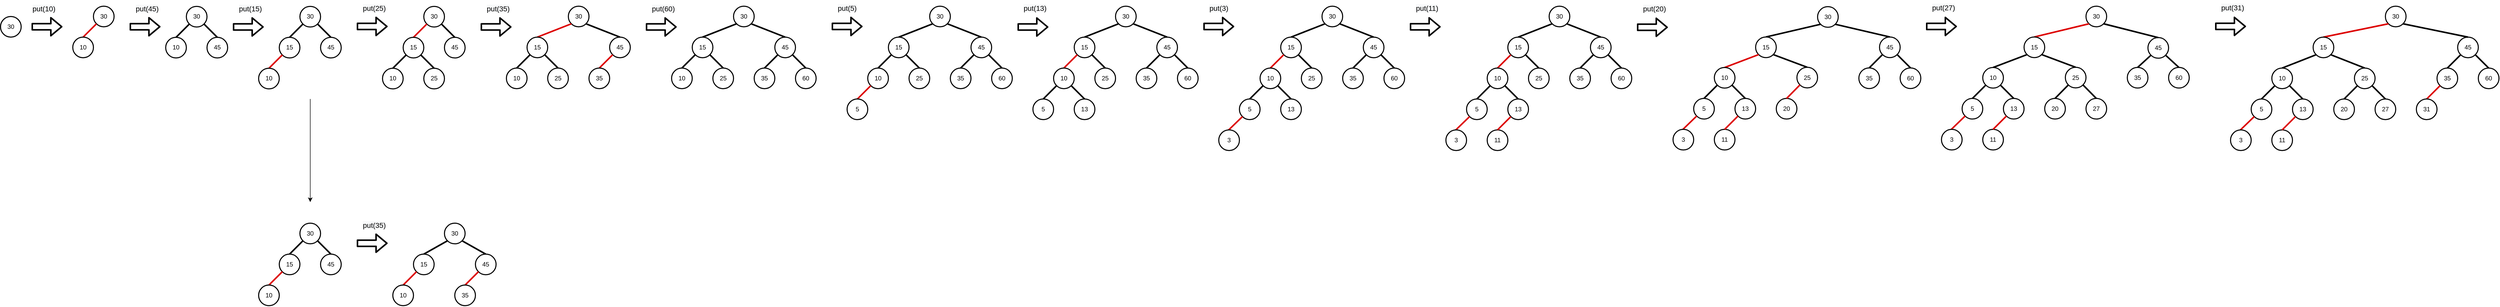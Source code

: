 <mxfile version="13.9.9" type="device"><diagram id="bsQMUrDXSN89u2eMuQvf" name="Page-1"><mxGraphModel dx="331" dy="200" grid="1" gridSize="10" guides="0" tooltips="1" connect="1" arrows="1" fold="1" page="1" pageScale="1" pageWidth="850" pageHeight="1100" math="0" shadow="0"><root><mxCell id="0"/><mxCell id="1" parent="0"/><mxCell id="Py0vGbKLmFotTB_f6QZf-6" value="30" style="ellipse;whiteSpace=wrap;html=1;aspect=fixed;strokeWidth=2;fillColor=#FFFFFF;" parent="1" vertex="1"><mxGeometry x="220" y="60" width="40" height="40" as="geometry"/></mxCell><mxCell id="Py0vGbKLmFotTB_f6QZf-7" value="" style="endArrow=none;html=1;exitX=0;exitY=1;exitDx=0;exitDy=0;entryX=0.5;entryY=0;entryDx=0;entryDy=0;endSize=6;startSize=6;jumpSize=6;strokeWidth=3;fillColor=#ffcccc;strokeColor=#DD0000;" parent="1" source="Py0vGbKLmFotTB_f6QZf-6" target="Py0vGbKLmFotTB_f6QZf-8" edge="1"><mxGeometry width="50" height="50" relative="1" as="geometry"><mxPoint x="189.142" y="100.002" as="sourcePoint"/><mxPoint x="215" y="125.86" as="targetPoint"/></mxGeometry></mxCell><mxCell id="Py0vGbKLmFotTB_f6QZf-8" value="10" style="ellipse;whiteSpace=wrap;html=1;aspect=fixed;strokeWidth=2;fillColor=#FFFFFF;" parent="1" vertex="1"><mxGeometry x="180" y="120" width="40" height="40" as="geometry"/></mxCell><mxCell id="bPNF3fMHdwWxDOFs5Jxe-37" value="30" style="ellipse;whiteSpace=wrap;html=1;aspect=fixed;strokeWidth=2;fillColor=#FFFFFF;" parent="1" vertex="1"><mxGeometry x="40" y="80" width="40" height="40" as="geometry"/></mxCell><mxCell id="bPNF3fMHdwWxDOFs5Jxe-38" value="" style="shape=flexArrow;endArrow=classic;html=1;strokeColor=#000000;strokeWidth=3;" parent="1" edge="1"><mxGeometry width="50" height="50" relative="1" as="geometry"><mxPoint x="100" y="99.83" as="sourcePoint"/><mxPoint x="160" y="99.83" as="targetPoint"/></mxGeometry></mxCell><mxCell id="bPNF3fMHdwWxDOFs5Jxe-39" value="&lt;span style=&quot;color: rgb(0 , 0 , 0) ; font-family: &amp;#34;helvetica&amp;#34; ; font-size: 14px ; font-style: normal ; font-weight: 400 ; letter-spacing: normal ; text-align: center ; text-indent: 0px ; text-transform: none ; word-spacing: 0px ; background-color: rgb(248 , 249 , 250) ; display: inline ; float: none&quot;&gt;put(10)&lt;/span&gt;" style="text;whiteSpace=wrap;html=1;" parent="1" vertex="1"><mxGeometry x="100" y="50" width="50" height="30" as="geometry"/></mxCell><mxCell id="GPW4cN_cHNODjpul0TQc-1" value="" style="shape=flexArrow;endArrow=classic;html=1;strokeColor=#000000;strokeWidth=3;" parent="1" edge="1"><mxGeometry width="50" height="50" relative="1" as="geometry"><mxPoint x="290" y="99.83" as="sourcePoint"/><mxPoint x="350" y="99.83" as="targetPoint"/></mxGeometry></mxCell><mxCell id="GPW4cN_cHNODjpul0TQc-2" value="&lt;span style=&quot;color: rgb(0 , 0 , 0) ; font-family: &amp;#34;helvetica&amp;#34; ; font-size: 14px ; font-style: normal ; font-weight: 400 ; letter-spacing: normal ; text-align: center ; text-indent: 0px ; text-transform: none ; word-spacing: 0px ; background-color: rgb(248 , 249 , 250) ; display: inline ; float: none&quot;&gt;put(45)&lt;/span&gt;" style="text;whiteSpace=wrap;html=1;" parent="1" vertex="1"><mxGeometry x="300" y="50" width="50" height="30" as="geometry"/></mxCell><mxCell id="GPW4cN_cHNODjpul0TQc-11" value="30" style="ellipse;whiteSpace=wrap;html=1;aspect=fixed;strokeWidth=2;fillColor=#FFFFFF;" parent="1" vertex="1"><mxGeometry x="400" y="60.4" width="40" height="40" as="geometry"/></mxCell><mxCell id="GPW4cN_cHNODjpul0TQc-12" value="" style="endArrow=none;html=1;exitX=0;exitY=1;exitDx=0;exitDy=0;entryX=0.5;entryY=0;entryDx=0;entryDy=0;endSize=6;startSize=6;jumpSize=6;strokeWidth=3;fillColor=#ffcccc;" parent="1" source="GPW4cN_cHNODjpul0TQc-11" target="GPW4cN_cHNODjpul0TQc-13" edge="1"><mxGeometry width="50" height="50" relative="1" as="geometry"><mxPoint x="369.142" y="100.402" as="sourcePoint"/><mxPoint x="395" y="126.26" as="targetPoint"/></mxGeometry></mxCell><mxCell id="GPW4cN_cHNODjpul0TQc-13" value="10" style="ellipse;whiteSpace=wrap;html=1;aspect=fixed;strokeWidth=2;fillColor=#FFFFFF;" parent="1" vertex="1"><mxGeometry x="360" y="120.4" width="40" height="40" as="geometry"/></mxCell><mxCell id="GPW4cN_cHNODjpul0TQc-14" value="45" style="ellipse;whiteSpace=wrap;html=1;aspect=fixed;strokeWidth=2;fillColor=#FFFFFF;" parent="1" vertex="1"><mxGeometry x="440" y="120.4" width="40" height="40" as="geometry"/></mxCell><mxCell id="GPW4cN_cHNODjpul0TQc-15" value="" style="endArrow=none;html=1;exitX=1;exitY=1;exitDx=0;exitDy=0;entryX=0.5;entryY=0;entryDx=0;entryDy=0;endSize=6;startSize=6;jumpSize=6;strokeWidth=3;fillColor=#ffcccc;" parent="1" source="GPW4cN_cHNODjpul0TQc-11" target="GPW4cN_cHNODjpul0TQc-14" edge="1"><mxGeometry width="50" height="50" relative="1" as="geometry"><mxPoint x="440.002" y="94.542" as="sourcePoint"/><mxPoint x="756.86" y="130.4" as="targetPoint"/></mxGeometry></mxCell><mxCell id="GPW4cN_cHNODjpul0TQc-16" value="" style="shape=flexArrow;endArrow=classic;html=1;strokeColor=#000000;strokeWidth=3;" parent="1" edge="1"><mxGeometry width="50" height="50" relative="1" as="geometry"><mxPoint x="490" y="100.23" as="sourcePoint"/><mxPoint x="550" y="100.23" as="targetPoint"/></mxGeometry></mxCell><mxCell id="GPW4cN_cHNODjpul0TQc-17" value="&lt;span style=&quot;color: rgb(0 , 0 , 0) ; font-family: &amp;#34;helvetica&amp;#34; ; font-size: 14px ; font-style: normal ; font-weight: 400 ; letter-spacing: normal ; text-align: center ; text-indent: 0px ; text-transform: none ; word-spacing: 0px ; background-color: rgb(248 , 249 , 250) ; display: inline ; float: none&quot;&gt;put(15)&lt;/span&gt;" style="text;whiteSpace=wrap;html=1;" parent="1" vertex="1"><mxGeometry x="500" y="50.4" width="50" height="30" as="geometry"/></mxCell><mxCell id="GPW4cN_cHNODjpul0TQc-28" value="30" style="ellipse;whiteSpace=wrap;html=1;aspect=fixed;strokeWidth=2;fillColor=#FFFFFF;" parent="1" vertex="1"><mxGeometry x="620" y="60.4" width="40" height="40" as="geometry"/></mxCell><mxCell id="GPW4cN_cHNODjpul0TQc-29" value="" style="endArrow=none;html=1;exitX=0;exitY=1;exitDx=0;exitDy=0;entryX=0.5;entryY=0;entryDx=0;entryDy=0;endSize=6;startSize=6;jumpSize=6;strokeWidth=3;fillColor=#ffcccc;" parent="1" source="GPW4cN_cHNODjpul0TQc-28" target="GPW4cN_cHNODjpul0TQc-30" edge="1"><mxGeometry width="50" height="50" relative="1" as="geometry"><mxPoint x="589.142" y="100.402" as="sourcePoint"/><mxPoint x="615" y="126.26" as="targetPoint"/></mxGeometry></mxCell><mxCell id="GPW4cN_cHNODjpul0TQc-30" value="15" style="ellipse;whiteSpace=wrap;html=1;aspect=fixed;strokeWidth=2;fillColor=#FFFFFF;" parent="1" vertex="1"><mxGeometry x="580" y="120.4" width="40" height="40" as="geometry"/></mxCell><mxCell id="GPW4cN_cHNODjpul0TQc-31" value="45" style="ellipse;whiteSpace=wrap;html=1;aspect=fixed;strokeWidth=2;fillColor=#FFFFFF;" parent="1" vertex="1"><mxGeometry x="660" y="120.4" width="40" height="40" as="geometry"/></mxCell><mxCell id="GPW4cN_cHNODjpul0TQc-32" value="" style="endArrow=none;html=1;exitX=1;exitY=1;exitDx=0;exitDy=0;entryX=0.5;entryY=0;entryDx=0;entryDy=0;endSize=6;startSize=6;jumpSize=6;strokeWidth=3;fillColor=#ffcccc;" parent="1" source="GPW4cN_cHNODjpul0TQc-28" target="GPW4cN_cHNODjpul0TQc-31" edge="1"><mxGeometry width="50" height="50" relative="1" as="geometry"><mxPoint x="660.002" y="94.542" as="sourcePoint"/><mxPoint x="976.86" y="130.4" as="targetPoint"/></mxGeometry></mxCell><mxCell id="GPW4cN_cHNODjpul0TQc-33" value="" style="endArrow=none;html=1;exitX=0;exitY=1;exitDx=0;exitDy=0;entryX=0.5;entryY=0;entryDx=0;entryDy=0;endSize=6;startSize=6;jumpSize=6;strokeWidth=3;fillColor=#ffcccc;strokeColor=#DD0000;" parent="1" source="GPW4cN_cHNODjpul0TQc-30" target="GPW4cN_cHNODjpul0TQc-34" edge="1"><mxGeometry width="50" height="50" relative="1" as="geometry"><mxPoint x="618.002" y="160.402" as="sourcePoint"/><mxPoint x="664.72" y="197.98" as="targetPoint"/></mxGeometry></mxCell><mxCell id="GPW4cN_cHNODjpul0TQc-34" value="10" style="ellipse;whiteSpace=wrap;html=1;aspect=fixed;strokeWidth=2;fillColor=#FFFFFF;" parent="1" vertex="1"><mxGeometry x="540" y="180.4" width="40" height="40" as="geometry"/></mxCell><mxCell id="GPW4cN_cHNODjpul0TQc-38" value="" style="shape=flexArrow;endArrow=classic;html=1;strokeColor=#000000;strokeWidth=3;" parent="1" edge="1"><mxGeometry width="50" height="50" relative="1" as="geometry"><mxPoint x="730" y="99.31" as="sourcePoint"/><mxPoint x="790" y="99.31" as="targetPoint"/></mxGeometry></mxCell><mxCell id="GPW4cN_cHNODjpul0TQc-39" value="&lt;span style=&quot;color: rgb(0 , 0 , 0) ; font-family: &amp;#34;helvetica&amp;#34; ; font-size: 14px ; font-style: normal ; font-weight: 400 ; letter-spacing: normal ; text-align: center ; text-indent: 0px ; text-transform: none ; word-spacing: 0px ; background-color: rgb(248 , 249 , 250) ; display: inline ; float: none&quot;&gt;put(25)&lt;/span&gt;" style="text;whiteSpace=wrap;html=1;" parent="1" vertex="1"><mxGeometry x="740" y="49.48" width="50" height="30" as="geometry"/></mxCell><mxCell id="GPW4cN_cHNODjpul0TQc-51" value="30" style="ellipse;whiteSpace=wrap;html=1;aspect=fixed;strokeWidth=2;fillColor=#FFFFFF;" parent="1" vertex="1"><mxGeometry x="860" y="60.4" width="40" height="40" as="geometry"/></mxCell><mxCell id="GPW4cN_cHNODjpul0TQc-52" value="" style="endArrow=none;html=1;exitX=0;exitY=1;exitDx=0;exitDy=0;entryX=0.5;entryY=0;entryDx=0;entryDy=0;endSize=6;startSize=6;jumpSize=6;strokeWidth=3;fillColor=#ffcccc;strokeColor=#DD0000;" parent="1" source="GPW4cN_cHNODjpul0TQc-51" target="GPW4cN_cHNODjpul0TQc-53" edge="1"><mxGeometry width="50" height="50" relative="1" as="geometry"><mxPoint x="829.142" y="100.402" as="sourcePoint"/><mxPoint x="855" y="126.26" as="targetPoint"/></mxGeometry></mxCell><mxCell id="GPW4cN_cHNODjpul0TQc-53" value="15" style="ellipse;whiteSpace=wrap;html=1;aspect=fixed;strokeWidth=2;fillColor=#FFFFFF;" parent="1" vertex="1"><mxGeometry x="820" y="120.4" width="40" height="40" as="geometry"/></mxCell><mxCell id="GPW4cN_cHNODjpul0TQc-54" value="45" style="ellipse;whiteSpace=wrap;html=1;aspect=fixed;strokeWidth=2;fillColor=#FFFFFF;" parent="1" vertex="1"><mxGeometry x="900" y="120.4" width="40" height="40" as="geometry"/></mxCell><mxCell id="GPW4cN_cHNODjpul0TQc-55" value="" style="endArrow=none;html=1;exitX=1;exitY=1;exitDx=0;exitDy=0;entryX=0.5;entryY=0;entryDx=0;entryDy=0;endSize=6;startSize=6;jumpSize=6;strokeWidth=3;fillColor=#ffcccc;" parent="1" source="GPW4cN_cHNODjpul0TQc-51" target="GPW4cN_cHNODjpul0TQc-54" edge="1"><mxGeometry width="50" height="50" relative="1" as="geometry"><mxPoint x="900.002" y="94.542" as="sourcePoint"/><mxPoint x="1216.86" y="130.4" as="targetPoint"/></mxGeometry></mxCell><mxCell id="GPW4cN_cHNODjpul0TQc-56" value="" style="endArrow=none;html=1;exitX=0;exitY=1;exitDx=0;exitDy=0;entryX=0.5;entryY=0;entryDx=0;entryDy=0;endSize=6;startSize=6;jumpSize=6;strokeWidth=3;fillColor=#ffcccc;" parent="1" source="GPW4cN_cHNODjpul0TQc-53" target="GPW4cN_cHNODjpul0TQc-57" edge="1"><mxGeometry width="50" height="50" relative="1" as="geometry"><mxPoint x="858.002" y="160.402" as="sourcePoint"/><mxPoint x="904.72" y="197.98" as="targetPoint"/></mxGeometry></mxCell><mxCell id="GPW4cN_cHNODjpul0TQc-57" value="10" style="ellipse;whiteSpace=wrap;html=1;aspect=fixed;strokeWidth=2;fillColor=#FFFFFF;" parent="1" vertex="1"><mxGeometry x="780" y="180.4" width="40" height="40" as="geometry"/></mxCell><mxCell id="GPW4cN_cHNODjpul0TQc-58" value="" style="endArrow=none;html=1;exitX=1;exitY=1;exitDx=0;exitDy=0;entryX=0.5;entryY=0;entryDx=0;entryDy=0;endSize=6;startSize=6;jumpSize=6;strokeWidth=3;fillColor=#ffcccc;" parent="1" source="GPW4cN_cHNODjpul0TQc-53" target="GPW4cN_cHNODjpul0TQc-59" edge="1"><mxGeometry width="50" height="50" relative="1" as="geometry"><mxPoint x="835.858" y="164.542" as="sourcePoint"/><mxPoint x="810" y="190.4" as="targetPoint"/></mxGeometry></mxCell><mxCell id="GPW4cN_cHNODjpul0TQc-59" value="25" style="ellipse;whiteSpace=wrap;html=1;aspect=fixed;strokeWidth=2;fillColor=#FFFFFF;" parent="1" vertex="1"><mxGeometry x="860" y="180.4" width="40" height="40" as="geometry"/></mxCell><mxCell id="GPW4cN_cHNODjpul0TQc-61" value="" style="shape=flexArrow;endArrow=classic;html=1;strokeColor=#000000;strokeWidth=3;" parent="1" edge="1"><mxGeometry width="50" height="50" relative="1" as="geometry"><mxPoint x="970" y="100.23" as="sourcePoint"/><mxPoint x="1030" y="100.23" as="targetPoint"/></mxGeometry></mxCell><mxCell id="GPW4cN_cHNODjpul0TQc-62" value="&lt;span style=&quot;color: rgb(0 , 0 , 0) ; font-family: &amp;#34;helvetica&amp;#34; ; font-size: 14px ; font-style: normal ; font-weight: 400 ; letter-spacing: normal ; text-align: center ; text-indent: 0px ; text-transform: none ; word-spacing: 0px ; background-color: rgb(248 , 249 , 250) ; display: inline ; float: none&quot;&gt;put(35)&lt;/span&gt;" style="text;whiteSpace=wrap;html=1;" parent="1" vertex="1"><mxGeometry x="980" y="50.4" width="50" height="30" as="geometry"/></mxCell><mxCell id="GPW4cN_cHNODjpul0TQc-63" value="" style="shape=flexArrow;endArrow=classic;html=1;strokeColor=#000000;strokeWidth=3;" parent="1" edge="1"><mxGeometry width="50" height="50" relative="1" as="geometry"><mxPoint x="1290" y="100.23" as="sourcePoint"/><mxPoint x="1350" y="100.23" as="targetPoint"/></mxGeometry></mxCell><mxCell id="GPW4cN_cHNODjpul0TQc-64" value="&lt;span style=&quot;color: rgb(0 , 0 , 0) ; font-family: &amp;#34;helvetica&amp;#34; ; font-size: 14px ; font-style: normal ; font-weight: 400 ; letter-spacing: normal ; text-align: center ; text-indent: 0px ; text-transform: none ; word-spacing: 0px ; background-color: rgb(248 , 249 , 250) ; display: inline ; float: none&quot;&gt;put(60)&lt;/span&gt;" style="text;whiteSpace=wrap;html=1;" parent="1" vertex="1"><mxGeometry x="1300" y="50.4" width="50" height="30" as="geometry"/></mxCell><mxCell id="GPW4cN_cHNODjpul0TQc-65" value="30" style="ellipse;whiteSpace=wrap;html=1;aspect=fixed;strokeWidth=2;fillColor=#FFFFFF;" parent="1" vertex="1"><mxGeometry x="1140" y="60.0" width="40" height="40" as="geometry"/></mxCell><mxCell id="GPW4cN_cHNODjpul0TQc-66" value="" style="endArrow=none;html=1;exitX=0;exitY=1;exitDx=0;exitDy=0;entryX=0.5;entryY=0;entryDx=0;entryDy=0;endSize=6;startSize=6;jumpSize=6;strokeWidth=3;fillColor=#ffcccc;strokeColor=#DD0000;" parent="1" source="GPW4cN_cHNODjpul0TQc-65" target="GPW4cN_cHNODjpul0TQc-67" edge="1"><mxGeometry width="50" height="50" relative="1" as="geometry"><mxPoint x="1109.142" y="100.002" as="sourcePoint"/><mxPoint x="1135" y="125.86" as="targetPoint"/></mxGeometry></mxCell><mxCell id="GPW4cN_cHNODjpul0TQc-67" value="15" style="ellipse;whiteSpace=wrap;html=1;aspect=fixed;strokeWidth=2;fillColor=#FFFFFF;" parent="1" vertex="1"><mxGeometry x="1060" y="120" width="40" height="40" as="geometry"/></mxCell><mxCell id="GPW4cN_cHNODjpul0TQc-68" value="45" style="ellipse;whiteSpace=wrap;html=1;aspect=fixed;strokeWidth=2;fillColor=#FFFFFF;" parent="1" vertex="1"><mxGeometry x="1220" y="120" width="40" height="40" as="geometry"/></mxCell><mxCell id="GPW4cN_cHNODjpul0TQc-69" value="" style="endArrow=none;html=1;exitX=1;exitY=1;exitDx=0;exitDy=0;entryX=0.5;entryY=0;entryDx=0;entryDy=0;endSize=6;startSize=6;jumpSize=6;strokeWidth=3;fillColor=#ffcccc;" parent="1" source="GPW4cN_cHNODjpul0TQc-65" target="GPW4cN_cHNODjpul0TQc-68" edge="1"><mxGeometry width="50" height="50" relative="1" as="geometry"><mxPoint x="1180.002" y="94.142" as="sourcePoint"/><mxPoint x="1496.86" y="130.0" as="targetPoint"/></mxGeometry></mxCell><mxCell id="GPW4cN_cHNODjpul0TQc-70" value="" style="endArrow=none;html=1;exitX=0;exitY=1;exitDx=0;exitDy=0;entryX=0.5;entryY=0;entryDx=0;entryDy=0;endSize=6;startSize=6;jumpSize=6;strokeWidth=3;fillColor=#ffcccc;" parent="1" source="GPW4cN_cHNODjpul0TQc-67" target="GPW4cN_cHNODjpul0TQc-71" edge="1"><mxGeometry width="50" height="50" relative="1" as="geometry"><mxPoint x="1098.002" y="160.002" as="sourcePoint"/><mxPoint x="1144.72" y="197.58" as="targetPoint"/></mxGeometry></mxCell><mxCell id="GPW4cN_cHNODjpul0TQc-71" value="10" style="ellipse;whiteSpace=wrap;html=1;aspect=fixed;strokeWidth=2;fillColor=#FFFFFF;" parent="1" vertex="1"><mxGeometry x="1020" y="180" width="40" height="40" as="geometry"/></mxCell><mxCell id="GPW4cN_cHNODjpul0TQc-72" value="" style="endArrow=none;html=1;exitX=1;exitY=1;exitDx=0;exitDy=0;entryX=0.5;entryY=0;entryDx=0;entryDy=0;endSize=6;startSize=6;jumpSize=6;strokeWidth=3;fillColor=#ffcccc;" parent="1" source="GPW4cN_cHNODjpul0TQc-67" target="GPW4cN_cHNODjpul0TQc-73" edge="1"><mxGeometry width="50" height="50" relative="1" as="geometry"><mxPoint x="1075.858" y="164.142" as="sourcePoint"/><mxPoint x="1050" y="190.0" as="targetPoint"/></mxGeometry></mxCell><mxCell id="GPW4cN_cHNODjpul0TQc-73" value="25" style="ellipse;whiteSpace=wrap;html=1;aspect=fixed;strokeWidth=2;fillColor=#FFFFFF;" parent="1" vertex="1"><mxGeometry x="1100" y="180" width="40" height="40" as="geometry"/></mxCell><mxCell id="GPW4cN_cHNODjpul0TQc-74" value="" style="endArrow=none;html=1;exitX=0;exitY=1;exitDx=0;exitDy=0;entryX=0.5;entryY=0;entryDx=0;entryDy=0;endSize=6;startSize=6;jumpSize=6;strokeWidth=3;fillColor=#ffcccc;strokeColor=#DD0000;" parent="1" source="GPW4cN_cHNODjpul0TQc-68" target="GPW4cN_cHNODjpul0TQc-75" edge="1"><mxGeometry width="50" height="50" relative="1" as="geometry"><mxPoint x="1239.998" y="167.072" as="sourcePoint"/><mxPoint x="1318.86" y="210.51" as="targetPoint"/></mxGeometry></mxCell><mxCell id="GPW4cN_cHNODjpul0TQc-75" value="35" style="ellipse;whiteSpace=wrap;html=1;aspect=fixed;strokeWidth=2;fillColor=#FFFFFF;" parent="1" vertex="1"><mxGeometry x="1180" y="180" width="40" height="40" as="geometry"/></mxCell><mxCell id="GPW4cN_cHNODjpul0TQc-76" value="30" style="ellipse;whiteSpace=wrap;html=1;aspect=fixed;strokeWidth=2;fillColor=#FFFFFF;" parent="1" vertex="1"><mxGeometry x="1460" y="60" width="40" height="40" as="geometry"/></mxCell><mxCell id="GPW4cN_cHNODjpul0TQc-77" value="" style="endArrow=none;html=1;exitX=0;exitY=1;exitDx=0;exitDy=0;entryX=0.5;entryY=0;entryDx=0;entryDy=0;endSize=6;startSize=6;jumpSize=6;strokeWidth=3;fillColor=#ffcccc;" parent="1" source="GPW4cN_cHNODjpul0TQc-76" target="GPW4cN_cHNODjpul0TQc-78" edge="1"><mxGeometry width="50" height="50" relative="1" as="geometry"><mxPoint x="1429.142" y="100.002" as="sourcePoint"/><mxPoint x="1455" y="125.86" as="targetPoint"/></mxGeometry></mxCell><mxCell id="GPW4cN_cHNODjpul0TQc-78" value="15" style="ellipse;whiteSpace=wrap;html=1;aspect=fixed;strokeWidth=2;fillColor=#FFFFFF;" parent="1" vertex="1"><mxGeometry x="1380" y="120" width="40" height="40" as="geometry"/></mxCell><mxCell id="GPW4cN_cHNODjpul0TQc-79" value="45" style="ellipse;whiteSpace=wrap;html=1;aspect=fixed;strokeWidth=2;fillColor=#FFFFFF;" parent="1" vertex="1"><mxGeometry x="1540" y="120" width="40" height="40" as="geometry"/></mxCell><mxCell id="GPW4cN_cHNODjpul0TQc-80" value="" style="endArrow=none;html=1;exitX=1;exitY=1;exitDx=0;exitDy=0;entryX=0.5;entryY=0;entryDx=0;entryDy=0;endSize=6;startSize=6;jumpSize=6;strokeWidth=3;fillColor=#ffcccc;" parent="1" source="GPW4cN_cHNODjpul0TQc-76" target="GPW4cN_cHNODjpul0TQc-79" edge="1"><mxGeometry width="50" height="50" relative="1" as="geometry"><mxPoint x="1500.002" y="94.142" as="sourcePoint"/><mxPoint x="1816.86" y="130.0" as="targetPoint"/></mxGeometry></mxCell><mxCell id="GPW4cN_cHNODjpul0TQc-81" value="" style="endArrow=none;html=1;exitX=0;exitY=1;exitDx=0;exitDy=0;entryX=0.5;entryY=0;entryDx=0;entryDy=0;endSize=6;startSize=6;jumpSize=6;strokeWidth=3;fillColor=#ffcccc;" parent="1" source="GPW4cN_cHNODjpul0TQc-78" target="GPW4cN_cHNODjpul0TQc-82" edge="1"><mxGeometry width="50" height="50" relative="1" as="geometry"><mxPoint x="1418.002" y="160.002" as="sourcePoint"/><mxPoint x="1464.72" y="197.58" as="targetPoint"/></mxGeometry></mxCell><mxCell id="GPW4cN_cHNODjpul0TQc-82" value="10" style="ellipse;whiteSpace=wrap;html=1;aspect=fixed;strokeWidth=2;fillColor=#FFFFFF;" parent="1" vertex="1"><mxGeometry x="1340" y="180" width="40" height="40" as="geometry"/></mxCell><mxCell id="GPW4cN_cHNODjpul0TQc-83" value="" style="endArrow=none;html=1;exitX=1;exitY=1;exitDx=0;exitDy=0;entryX=0.5;entryY=0;entryDx=0;entryDy=0;endSize=6;startSize=6;jumpSize=6;strokeWidth=3;fillColor=#ffcccc;" parent="1" source="GPW4cN_cHNODjpul0TQc-78" target="GPW4cN_cHNODjpul0TQc-84" edge="1"><mxGeometry width="50" height="50" relative="1" as="geometry"><mxPoint x="1395.858" y="164.142" as="sourcePoint"/><mxPoint x="1370" y="190.0" as="targetPoint"/></mxGeometry></mxCell><mxCell id="GPW4cN_cHNODjpul0TQc-84" value="25" style="ellipse;whiteSpace=wrap;html=1;aspect=fixed;strokeWidth=2;fillColor=#FFFFFF;" parent="1" vertex="1"><mxGeometry x="1420" y="180" width="40" height="40" as="geometry"/></mxCell><mxCell id="GPW4cN_cHNODjpul0TQc-85" value="" style="endArrow=none;html=1;exitX=0;exitY=1;exitDx=0;exitDy=0;entryX=0.5;entryY=0;entryDx=0;entryDy=0;endSize=6;startSize=6;jumpSize=6;strokeWidth=3;fillColor=#ffcccc;" parent="1" source="GPW4cN_cHNODjpul0TQc-79" target="GPW4cN_cHNODjpul0TQc-86" edge="1"><mxGeometry width="50" height="50" relative="1" as="geometry"><mxPoint x="1559.998" y="167.072" as="sourcePoint"/><mxPoint x="1638.86" y="210.51" as="targetPoint"/></mxGeometry></mxCell><mxCell id="GPW4cN_cHNODjpul0TQc-86" value="35" style="ellipse;whiteSpace=wrap;html=1;aspect=fixed;strokeWidth=2;fillColor=#FFFFFF;" parent="1" vertex="1"><mxGeometry x="1500" y="180" width="40" height="40" as="geometry"/></mxCell><mxCell id="GPW4cN_cHNODjpul0TQc-87" value="" style="endArrow=none;html=1;exitX=1;exitY=1;exitDx=0;exitDy=0;endSize=6;startSize=6;jumpSize=6;strokeWidth=3;fillColor=#ffcccc;entryX=0.5;entryY=0;entryDx=0;entryDy=0;" parent="1" source="GPW4cN_cHNODjpul0TQc-79" target="GPW4cN_cHNODjpul0TQc-88" edge="1"><mxGeometry width="50" height="50" relative="1" as="geometry"><mxPoint x="1555.858" y="164.142" as="sourcePoint"/><mxPoint x="1590" y="170" as="targetPoint"/></mxGeometry></mxCell><mxCell id="GPW4cN_cHNODjpul0TQc-88" value="60" style="ellipse;whiteSpace=wrap;html=1;aspect=fixed;strokeWidth=2;fillColor=#FFFFFF;" parent="1" vertex="1"><mxGeometry x="1580" y="180" width="40" height="40" as="geometry"/></mxCell><mxCell id="GPW4cN_cHNODjpul0TQc-89" value="" style="shape=flexArrow;endArrow=classic;html=1;strokeColor=#000000;strokeWidth=3;" parent="1" edge="1"><mxGeometry width="50" height="50" relative="1" as="geometry"><mxPoint x="1650" y="99.31" as="sourcePoint"/><mxPoint x="1710" y="99.31" as="targetPoint"/></mxGeometry></mxCell><mxCell id="GPW4cN_cHNODjpul0TQc-90" value="&lt;span style=&quot;color: rgb(0 , 0 , 0) ; font-family: &amp;#34;helvetica&amp;#34; ; font-size: 14px ; font-style: normal ; font-weight: 400 ; letter-spacing: normal ; text-align: center ; text-indent: 0px ; text-transform: none ; word-spacing: 0px ; background-color: rgb(248 , 249 , 250) ; display: inline ; float: none&quot;&gt;put(5)&lt;/span&gt;" style="text;whiteSpace=wrap;html=1;" parent="1" vertex="1"><mxGeometry x="1660" y="49.48" width="50" height="30" as="geometry"/></mxCell><mxCell id="GPW4cN_cHNODjpul0TQc-91" value="30" style="ellipse;whiteSpace=wrap;html=1;aspect=fixed;strokeWidth=2;fillColor=#FFFFFF;" parent="1" vertex="1"><mxGeometry x="1840" y="60" width="40" height="40" as="geometry"/></mxCell><mxCell id="GPW4cN_cHNODjpul0TQc-92" value="" style="endArrow=none;html=1;exitX=0;exitY=1;exitDx=0;exitDy=0;entryX=0.5;entryY=0;entryDx=0;entryDy=0;endSize=6;startSize=6;jumpSize=6;strokeWidth=3;fillColor=#ffcccc;" parent="1" source="GPW4cN_cHNODjpul0TQc-91" target="GPW4cN_cHNODjpul0TQc-93" edge="1"><mxGeometry width="50" height="50" relative="1" as="geometry"><mxPoint x="1809.142" y="100.002" as="sourcePoint"/><mxPoint x="1835" y="125.86" as="targetPoint"/></mxGeometry></mxCell><mxCell id="GPW4cN_cHNODjpul0TQc-93" value="15" style="ellipse;whiteSpace=wrap;html=1;aspect=fixed;strokeWidth=2;fillColor=#FFFFFF;" parent="1" vertex="1"><mxGeometry x="1760" y="120" width="40" height="40" as="geometry"/></mxCell><mxCell id="GPW4cN_cHNODjpul0TQc-94" value="45" style="ellipse;whiteSpace=wrap;html=1;aspect=fixed;strokeWidth=2;fillColor=#FFFFFF;" parent="1" vertex="1"><mxGeometry x="1920" y="120" width="40" height="40" as="geometry"/></mxCell><mxCell id="GPW4cN_cHNODjpul0TQc-95" value="" style="endArrow=none;html=1;exitX=1;exitY=1;exitDx=0;exitDy=0;entryX=0.5;entryY=0;entryDx=0;entryDy=0;endSize=6;startSize=6;jumpSize=6;strokeWidth=3;fillColor=#ffcccc;" parent="1" source="GPW4cN_cHNODjpul0TQc-91" target="GPW4cN_cHNODjpul0TQc-94" edge="1"><mxGeometry width="50" height="50" relative="1" as="geometry"><mxPoint x="1880.002" y="94.142" as="sourcePoint"/><mxPoint x="2196.86" y="130.0" as="targetPoint"/></mxGeometry></mxCell><mxCell id="GPW4cN_cHNODjpul0TQc-96" value="" style="endArrow=none;html=1;exitX=0;exitY=1;exitDx=0;exitDy=0;entryX=0.5;entryY=0;entryDx=0;entryDy=0;endSize=6;startSize=6;jumpSize=6;strokeWidth=3;fillColor=#ffcccc;" parent="1" source="GPW4cN_cHNODjpul0TQc-93" target="GPW4cN_cHNODjpul0TQc-97" edge="1"><mxGeometry width="50" height="50" relative="1" as="geometry"><mxPoint x="1798.002" y="160.002" as="sourcePoint"/><mxPoint x="1844.72" y="197.58" as="targetPoint"/></mxGeometry></mxCell><mxCell id="GPW4cN_cHNODjpul0TQc-97" value="10" style="ellipse;whiteSpace=wrap;html=1;aspect=fixed;strokeWidth=2;fillColor=#FFFFFF;" parent="1" vertex="1"><mxGeometry x="1720" y="180" width="40" height="40" as="geometry"/></mxCell><mxCell id="GPW4cN_cHNODjpul0TQc-98" value="" style="endArrow=none;html=1;exitX=1;exitY=1;exitDx=0;exitDy=0;entryX=0.5;entryY=0;entryDx=0;entryDy=0;endSize=6;startSize=6;jumpSize=6;strokeWidth=3;fillColor=#ffcccc;" parent="1" source="GPW4cN_cHNODjpul0TQc-93" target="GPW4cN_cHNODjpul0TQc-99" edge="1"><mxGeometry width="50" height="50" relative="1" as="geometry"><mxPoint x="1775.858" y="164.142" as="sourcePoint"/><mxPoint x="1750" y="190.0" as="targetPoint"/></mxGeometry></mxCell><mxCell id="GPW4cN_cHNODjpul0TQc-99" value="25" style="ellipse;whiteSpace=wrap;html=1;aspect=fixed;strokeWidth=2;fillColor=#FFFFFF;" parent="1" vertex="1"><mxGeometry x="1800" y="180" width="40" height="40" as="geometry"/></mxCell><mxCell id="GPW4cN_cHNODjpul0TQc-100" value="" style="endArrow=none;html=1;exitX=0;exitY=1;exitDx=0;exitDy=0;entryX=0.5;entryY=0;entryDx=0;entryDy=0;endSize=6;startSize=6;jumpSize=6;strokeWidth=3;fillColor=#ffcccc;" parent="1" source="GPW4cN_cHNODjpul0TQc-94" target="GPW4cN_cHNODjpul0TQc-101" edge="1"><mxGeometry width="50" height="50" relative="1" as="geometry"><mxPoint x="1939.998" y="167.072" as="sourcePoint"/><mxPoint x="2018.86" y="210.51" as="targetPoint"/></mxGeometry></mxCell><mxCell id="GPW4cN_cHNODjpul0TQc-101" value="35" style="ellipse;whiteSpace=wrap;html=1;aspect=fixed;strokeWidth=2;fillColor=#FFFFFF;" parent="1" vertex="1"><mxGeometry x="1880" y="180" width="40" height="40" as="geometry"/></mxCell><mxCell id="GPW4cN_cHNODjpul0TQc-102" value="" style="endArrow=none;html=1;exitX=1;exitY=1;exitDx=0;exitDy=0;endSize=6;startSize=6;jumpSize=6;strokeWidth=3;fillColor=#ffcccc;entryX=0.5;entryY=0;entryDx=0;entryDy=0;" parent="1" source="GPW4cN_cHNODjpul0TQc-94" target="GPW4cN_cHNODjpul0TQc-103" edge="1"><mxGeometry width="50" height="50" relative="1" as="geometry"><mxPoint x="1935.858" y="164.142" as="sourcePoint"/><mxPoint x="1970" y="170" as="targetPoint"/></mxGeometry></mxCell><mxCell id="GPW4cN_cHNODjpul0TQc-103" value="60" style="ellipse;whiteSpace=wrap;html=1;aspect=fixed;strokeWidth=2;fillColor=#FFFFFF;" parent="1" vertex="1"><mxGeometry x="1960" y="180" width="40" height="40" as="geometry"/></mxCell><mxCell id="GPW4cN_cHNODjpul0TQc-104" value="" style="endArrow=none;html=1;entryX=0.5;entryY=0;entryDx=0;entryDy=0;endSize=6;startSize=6;jumpSize=6;strokeWidth=3;fillColor=#ffcccc;strokeColor=#DD0000;exitX=0;exitY=1;exitDx=0;exitDy=0;" parent="1" source="GPW4cN_cHNODjpul0TQc-97" target="GPW4cN_cHNODjpul0TQc-105" edge="1"><mxGeometry width="50" height="50" relative="1" as="geometry"><mxPoint x="1726" y="236" as="sourcePoint"/><mxPoint x="1818.86" y="266.37" as="targetPoint"/></mxGeometry></mxCell><mxCell id="GPW4cN_cHNODjpul0TQc-105" value="5" style="ellipse;whiteSpace=wrap;html=1;aspect=fixed;strokeWidth=2;fillColor=#FFFFFF;" parent="1" vertex="1"><mxGeometry x="1680" y="240" width="40" height="40" as="geometry"/></mxCell><mxCell id="GPW4cN_cHNODjpul0TQc-106" value="" style="shape=flexArrow;endArrow=classic;html=1;strokeColor=#000000;strokeWidth=3;" parent="1" edge="1"><mxGeometry width="50" height="50" relative="1" as="geometry"><mxPoint x="2010" y="100.4" as="sourcePoint"/><mxPoint x="2070" y="100.4" as="targetPoint"/></mxGeometry></mxCell><mxCell id="GPW4cN_cHNODjpul0TQc-107" value="&lt;span style=&quot;color: rgb(0 , 0 , 0) ; font-family: &amp;#34;helvetica&amp;#34; ; font-size: 14px ; font-style: normal ; font-weight: 400 ; letter-spacing: normal ; text-align: center ; text-indent: 0px ; text-transform: none ; word-spacing: 0px ; background-color: rgb(248 , 249 , 250) ; display: inline ; float: none&quot;&gt;put(13)&lt;/span&gt;" style="text;whiteSpace=wrap;html=1;" parent="1" vertex="1"><mxGeometry x="2020" y="49.48" width="50" height="30" as="geometry"/></mxCell><mxCell id="GPW4cN_cHNODjpul0TQc-108" value="30" style="ellipse;whiteSpace=wrap;html=1;aspect=fixed;strokeWidth=2;fillColor=#FFFFFF;" parent="1" vertex="1"><mxGeometry x="2200" y="60" width="40" height="40" as="geometry"/></mxCell><mxCell id="GPW4cN_cHNODjpul0TQc-109" value="" style="endArrow=none;html=1;exitX=0;exitY=1;exitDx=0;exitDy=0;entryX=0.5;entryY=0;entryDx=0;entryDy=0;endSize=6;startSize=6;jumpSize=6;strokeWidth=3;fillColor=#ffcccc;" parent="1" source="GPW4cN_cHNODjpul0TQc-108" target="GPW4cN_cHNODjpul0TQc-110" edge="1"><mxGeometry width="50" height="50" relative="1" as="geometry"><mxPoint x="2169.142" y="100.002" as="sourcePoint"/><mxPoint x="2195" y="125.86" as="targetPoint"/></mxGeometry></mxCell><mxCell id="GPW4cN_cHNODjpul0TQc-110" value="15" style="ellipse;whiteSpace=wrap;html=1;aspect=fixed;strokeWidth=2;fillColor=#FFFFFF;" parent="1" vertex="1"><mxGeometry x="2120" y="120.0" width="40" height="40" as="geometry"/></mxCell><mxCell id="GPW4cN_cHNODjpul0TQc-111" value="45" style="ellipse;whiteSpace=wrap;html=1;aspect=fixed;strokeWidth=2;fillColor=#FFFFFF;" parent="1" vertex="1"><mxGeometry x="2280" y="120.0" width="40" height="40" as="geometry"/></mxCell><mxCell id="GPW4cN_cHNODjpul0TQc-112" value="" style="endArrow=none;html=1;exitX=1;exitY=1;exitDx=0;exitDy=0;entryX=0.5;entryY=0;entryDx=0;entryDy=0;endSize=6;startSize=6;jumpSize=6;strokeWidth=3;fillColor=#ffcccc;" parent="1" source="GPW4cN_cHNODjpul0TQc-108" target="GPW4cN_cHNODjpul0TQc-111" edge="1"><mxGeometry width="50" height="50" relative="1" as="geometry"><mxPoint x="2240.002" y="94.142" as="sourcePoint"/><mxPoint x="2556.86" y="130.0" as="targetPoint"/></mxGeometry></mxCell><mxCell id="GPW4cN_cHNODjpul0TQc-113" value="" style="endArrow=none;html=1;exitX=0;exitY=1;exitDx=0;exitDy=0;entryX=0.5;entryY=0;entryDx=0;entryDy=0;endSize=6;startSize=6;jumpSize=6;strokeWidth=3;fillColor=#ffcccc;strokeColor=#DD0000;" parent="1" source="GPW4cN_cHNODjpul0TQc-110" target="GPW4cN_cHNODjpul0TQc-114" edge="1"><mxGeometry width="50" height="50" relative="1" as="geometry"><mxPoint x="2158.002" y="160.002" as="sourcePoint"/><mxPoint x="2204.72" y="197.58" as="targetPoint"/></mxGeometry></mxCell><mxCell id="GPW4cN_cHNODjpul0TQc-114" value="10" style="ellipse;whiteSpace=wrap;html=1;aspect=fixed;strokeWidth=2;fillColor=#FFFFFF;" parent="1" vertex="1"><mxGeometry x="2080" y="180" width="40" height="40" as="geometry"/></mxCell><mxCell id="GPW4cN_cHNODjpul0TQc-115" value="" style="endArrow=none;html=1;exitX=1;exitY=1;exitDx=0;exitDy=0;entryX=0.5;entryY=0;entryDx=0;entryDy=0;endSize=6;startSize=6;jumpSize=6;strokeWidth=3;fillColor=#ffcccc;" parent="1" source="GPW4cN_cHNODjpul0TQc-110" target="GPW4cN_cHNODjpul0TQc-116" edge="1"><mxGeometry width="50" height="50" relative="1" as="geometry"><mxPoint x="2135.858" y="164.142" as="sourcePoint"/><mxPoint x="2110" y="190.0" as="targetPoint"/></mxGeometry></mxCell><mxCell id="GPW4cN_cHNODjpul0TQc-116" value="25" style="ellipse;whiteSpace=wrap;html=1;aspect=fixed;strokeWidth=2;fillColor=#FFFFFF;" parent="1" vertex="1"><mxGeometry x="2160" y="180" width="40" height="40" as="geometry"/></mxCell><mxCell id="GPW4cN_cHNODjpul0TQc-117" value="" style="endArrow=none;html=1;exitX=0;exitY=1;exitDx=0;exitDy=0;entryX=0.5;entryY=0;entryDx=0;entryDy=0;endSize=6;startSize=6;jumpSize=6;strokeWidth=3;fillColor=#ffcccc;" parent="1" source="GPW4cN_cHNODjpul0TQc-111" target="GPW4cN_cHNODjpul0TQc-118" edge="1"><mxGeometry width="50" height="50" relative="1" as="geometry"><mxPoint x="2299.998" y="167.072" as="sourcePoint"/><mxPoint x="2378.86" y="210.51" as="targetPoint"/></mxGeometry></mxCell><mxCell id="GPW4cN_cHNODjpul0TQc-118" value="35" style="ellipse;whiteSpace=wrap;html=1;aspect=fixed;strokeWidth=2;fillColor=#FFFFFF;" parent="1" vertex="1"><mxGeometry x="2240" y="180" width="40" height="40" as="geometry"/></mxCell><mxCell id="GPW4cN_cHNODjpul0TQc-119" value="" style="endArrow=none;html=1;exitX=1;exitY=1;exitDx=0;exitDy=0;endSize=6;startSize=6;jumpSize=6;strokeWidth=3;fillColor=#ffcccc;entryX=0.5;entryY=0;entryDx=0;entryDy=0;" parent="1" source="GPW4cN_cHNODjpul0TQc-111" target="GPW4cN_cHNODjpul0TQc-120" edge="1"><mxGeometry width="50" height="50" relative="1" as="geometry"><mxPoint x="2295.858" y="164.142" as="sourcePoint"/><mxPoint x="2330" y="170" as="targetPoint"/></mxGeometry></mxCell><mxCell id="GPW4cN_cHNODjpul0TQc-120" value="60" style="ellipse;whiteSpace=wrap;html=1;aspect=fixed;strokeWidth=2;fillColor=#FFFFFF;" parent="1" vertex="1"><mxGeometry x="2320" y="180" width="40" height="40" as="geometry"/></mxCell><mxCell id="GPW4cN_cHNODjpul0TQc-121" value="" style="endArrow=none;html=1;entryX=0.5;entryY=0;entryDx=0;entryDy=0;endSize=6;startSize=6;jumpSize=6;strokeWidth=3;fillColor=#ffcccc;exitX=0;exitY=1;exitDx=0;exitDy=0;" parent="1" source="GPW4cN_cHNODjpul0TQc-114" target="GPW4cN_cHNODjpul0TQc-122" edge="1"><mxGeometry width="50" height="50" relative="1" as="geometry"><mxPoint x="2086" y="236" as="sourcePoint"/><mxPoint x="2178.86" y="266.37" as="targetPoint"/></mxGeometry></mxCell><mxCell id="GPW4cN_cHNODjpul0TQc-122" value="5" style="ellipse;whiteSpace=wrap;html=1;aspect=fixed;strokeWidth=2;fillColor=#FFFFFF;" parent="1" vertex="1"><mxGeometry x="2040" y="240" width="40" height="40" as="geometry"/></mxCell><mxCell id="GPW4cN_cHNODjpul0TQc-123" value="" style="endArrow=none;html=1;entryX=0.5;entryY=0;entryDx=0;entryDy=0;endSize=6;startSize=6;jumpSize=6;strokeWidth=3;fillColor=#ffcccc;exitX=1;exitY=1;exitDx=0;exitDy=0;" parent="1" source="GPW4cN_cHNODjpul0TQc-114" target="GPW4cN_cHNODjpul0TQc-124" edge="1"><mxGeometry width="50" height="50" relative="1" as="geometry"><mxPoint x="2165.858" y="214.142" as="sourcePoint"/><mxPoint x="2258.86" y="266.37" as="targetPoint"/></mxGeometry></mxCell><mxCell id="GPW4cN_cHNODjpul0TQc-124" value="13" style="ellipse;whiteSpace=wrap;html=1;aspect=fixed;strokeWidth=2;fillColor=#FFFFFF;" parent="1" vertex="1"><mxGeometry x="2120" y="240" width="40" height="40" as="geometry"/></mxCell><mxCell id="GPW4cN_cHNODjpul0TQc-125" value="" style="shape=flexArrow;endArrow=classic;html=1;strokeColor=#000000;strokeWidth=3;" parent="1" edge="1"><mxGeometry width="50" height="50" relative="1" as="geometry"><mxPoint x="2370" y="99.43" as="sourcePoint"/><mxPoint x="2430" y="99.43" as="targetPoint"/></mxGeometry></mxCell><mxCell id="GPW4cN_cHNODjpul0TQc-126" value="&lt;span style=&quot;color: rgb(0 , 0 , 0) ; font-family: &amp;#34;helvetica&amp;#34; ; font-size: 14px ; font-style: normal ; font-weight: 400 ; letter-spacing: normal ; text-align: center ; text-indent: 0px ; text-transform: none ; word-spacing: 0px ; background-color: rgb(248 , 249 , 250) ; display: inline ; float: none&quot;&gt;put(3)&lt;/span&gt;" style="text;whiteSpace=wrap;html=1;" parent="1" vertex="1"><mxGeometry x="2380" y="48.51" width="50" height="30" as="geometry"/></mxCell><mxCell id="GPW4cN_cHNODjpul0TQc-127" value="30" style="ellipse;whiteSpace=wrap;html=1;aspect=fixed;strokeWidth=2;fillColor=#FFFFFF;" parent="1" vertex="1"><mxGeometry x="2600" y="60.0" width="40" height="40" as="geometry"/></mxCell><mxCell id="GPW4cN_cHNODjpul0TQc-128" value="" style="endArrow=none;html=1;exitX=0;exitY=1;exitDx=0;exitDy=0;entryX=0.5;entryY=0;entryDx=0;entryDy=0;endSize=6;startSize=6;jumpSize=6;strokeWidth=3;fillColor=#ffcccc;" parent="1" source="GPW4cN_cHNODjpul0TQc-127" target="GPW4cN_cHNODjpul0TQc-129" edge="1"><mxGeometry width="50" height="50" relative="1" as="geometry"><mxPoint x="2569.142" y="100.002" as="sourcePoint"/><mxPoint x="2595" y="125.86" as="targetPoint"/></mxGeometry></mxCell><mxCell id="GPW4cN_cHNODjpul0TQc-129" value="15" style="ellipse;whiteSpace=wrap;html=1;aspect=fixed;strokeWidth=2;fillColor=#FFFFFF;" parent="1" vertex="1"><mxGeometry x="2520" y="120.0" width="40" height="40" as="geometry"/></mxCell><mxCell id="GPW4cN_cHNODjpul0TQc-130" value="45" style="ellipse;whiteSpace=wrap;html=1;aspect=fixed;strokeWidth=2;fillColor=#FFFFFF;" parent="1" vertex="1"><mxGeometry x="2680" y="120.0" width="40" height="40" as="geometry"/></mxCell><mxCell id="GPW4cN_cHNODjpul0TQc-131" value="" style="endArrow=none;html=1;exitX=1;exitY=1;exitDx=0;exitDy=0;entryX=0.5;entryY=0;entryDx=0;entryDy=0;endSize=6;startSize=6;jumpSize=6;strokeWidth=3;fillColor=#ffcccc;" parent="1" source="GPW4cN_cHNODjpul0TQc-127" target="GPW4cN_cHNODjpul0TQc-130" edge="1"><mxGeometry width="50" height="50" relative="1" as="geometry"><mxPoint x="2640.002" y="94.142" as="sourcePoint"/><mxPoint x="2956.86" y="130.0" as="targetPoint"/></mxGeometry></mxCell><mxCell id="GPW4cN_cHNODjpul0TQc-132" value="" style="endArrow=none;html=1;exitX=0;exitY=1;exitDx=0;exitDy=0;entryX=0.5;entryY=0;entryDx=0;entryDy=0;endSize=6;startSize=6;jumpSize=6;strokeWidth=3;fillColor=#ffcccc;strokeColor=#DD0000;" parent="1" source="GPW4cN_cHNODjpul0TQc-129" target="GPW4cN_cHNODjpul0TQc-133" edge="1"><mxGeometry width="50" height="50" relative="1" as="geometry"><mxPoint x="2558.002" y="160.002" as="sourcePoint"/><mxPoint x="2604.72" y="197.58" as="targetPoint"/></mxGeometry></mxCell><mxCell id="GPW4cN_cHNODjpul0TQc-133" value="10" style="ellipse;whiteSpace=wrap;html=1;aspect=fixed;strokeWidth=2;fillColor=#FFFFFF;" parent="1" vertex="1"><mxGeometry x="2480" y="180.0" width="40" height="40" as="geometry"/></mxCell><mxCell id="GPW4cN_cHNODjpul0TQc-134" value="" style="endArrow=none;html=1;exitX=1;exitY=1;exitDx=0;exitDy=0;entryX=0.5;entryY=0;entryDx=0;entryDy=0;endSize=6;startSize=6;jumpSize=6;strokeWidth=3;fillColor=#ffcccc;" parent="1" source="GPW4cN_cHNODjpul0TQc-129" target="GPW4cN_cHNODjpul0TQc-135" edge="1"><mxGeometry width="50" height="50" relative="1" as="geometry"><mxPoint x="2535.858" y="164.142" as="sourcePoint"/><mxPoint x="2510" y="190.0" as="targetPoint"/></mxGeometry></mxCell><mxCell id="GPW4cN_cHNODjpul0TQc-135" value="25" style="ellipse;whiteSpace=wrap;html=1;aspect=fixed;strokeWidth=2;fillColor=#FFFFFF;" parent="1" vertex="1"><mxGeometry x="2560" y="180.0" width="40" height="40" as="geometry"/></mxCell><mxCell id="GPW4cN_cHNODjpul0TQc-136" value="" style="endArrow=none;html=1;exitX=0;exitY=1;exitDx=0;exitDy=0;entryX=0.5;entryY=0;entryDx=0;entryDy=0;endSize=6;startSize=6;jumpSize=6;strokeWidth=3;fillColor=#ffcccc;" parent="1" source="GPW4cN_cHNODjpul0TQc-130" target="GPW4cN_cHNODjpul0TQc-137" edge="1"><mxGeometry width="50" height="50" relative="1" as="geometry"><mxPoint x="2699.998" y="167.072" as="sourcePoint"/><mxPoint x="2778.86" y="210.51" as="targetPoint"/></mxGeometry></mxCell><mxCell id="GPW4cN_cHNODjpul0TQc-137" value="35" style="ellipse;whiteSpace=wrap;html=1;aspect=fixed;strokeWidth=2;fillColor=#FFFFFF;" parent="1" vertex="1"><mxGeometry x="2640" y="180.0" width="40" height="40" as="geometry"/></mxCell><mxCell id="GPW4cN_cHNODjpul0TQc-138" value="" style="endArrow=none;html=1;exitX=1;exitY=1;exitDx=0;exitDy=0;endSize=6;startSize=6;jumpSize=6;strokeWidth=3;fillColor=#ffcccc;entryX=0.5;entryY=0;entryDx=0;entryDy=0;" parent="1" source="GPW4cN_cHNODjpul0TQc-130" target="GPW4cN_cHNODjpul0TQc-139" edge="1"><mxGeometry width="50" height="50" relative="1" as="geometry"><mxPoint x="2695.858" y="164.142" as="sourcePoint"/><mxPoint x="2730" y="170.0" as="targetPoint"/></mxGeometry></mxCell><mxCell id="GPW4cN_cHNODjpul0TQc-139" value="60" style="ellipse;whiteSpace=wrap;html=1;aspect=fixed;strokeWidth=2;fillColor=#FFFFFF;" parent="1" vertex="1"><mxGeometry x="2720" y="180.0" width="40" height="40" as="geometry"/></mxCell><mxCell id="GPW4cN_cHNODjpul0TQc-140" value="" style="endArrow=none;html=1;entryX=0.5;entryY=0;entryDx=0;entryDy=0;endSize=6;startSize=6;jumpSize=6;strokeWidth=3;fillColor=#ffcccc;exitX=0;exitY=1;exitDx=0;exitDy=0;" parent="1" source="GPW4cN_cHNODjpul0TQc-133" target="GPW4cN_cHNODjpul0TQc-141" edge="1"><mxGeometry width="50" height="50" relative="1" as="geometry"><mxPoint x="2486" y="236.0" as="sourcePoint"/><mxPoint x="2578.86" y="266.37" as="targetPoint"/></mxGeometry></mxCell><mxCell id="GPW4cN_cHNODjpul0TQc-141" value="5" style="ellipse;whiteSpace=wrap;html=1;aspect=fixed;strokeWidth=2;fillColor=#FFFFFF;" parent="1" vertex="1"><mxGeometry x="2440" y="240.0" width="40" height="40" as="geometry"/></mxCell><mxCell id="GPW4cN_cHNODjpul0TQc-142" value="" style="endArrow=none;html=1;entryX=0.5;entryY=0;entryDx=0;entryDy=0;endSize=6;startSize=6;jumpSize=6;strokeWidth=3;fillColor=#ffcccc;exitX=1;exitY=1;exitDx=0;exitDy=0;" parent="1" source="GPW4cN_cHNODjpul0TQc-133" target="GPW4cN_cHNODjpul0TQc-143" edge="1"><mxGeometry width="50" height="50" relative="1" as="geometry"><mxPoint x="2565.858" y="214.142" as="sourcePoint"/><mxPoint x="2658.86" y="266.37" as="targetPoint"/></mxGeometry></mxCell><mxCell id="GPW4cN_cHNODjpul0TQc-143" value="13" style="ellipse;whiteSpace=wrap;html=1;aspect=fixed;strokeWidth=2;fillColor=#FFFFFF;" parent="1" vertex="1"><mxGeometry x="2520" y="240.0" width="40" height="40" as="geometry"/></mxCell><mxCell id="GPW4cN_cHNODjpul0TQc-144" value="" style="endArrow=none;html=1;exitX=0;exitY=1;exitDx=0;exitDy=0;entryX=0.463;entryY=0.017;entryDx=0;entryDy=0;endSize=6;startSize=6;jumpSize=6;strokeWidth=3;fillColor=#ffcccc;strokeColor=#DD0000;entryPerimeter=0;" parent="1" source="GPW4cN_cHNODjpul0TQc-141" target="GPW4cN_cHNODjpul0TQc-145" edge="1"><mxGeometry width="50" height="50" relative="1" as="geometry"><mxPoint x="2439.998" y="280.002" as="sourcePoint"/><mxPoint x="2414.14" y="305.86" as="targetPoint"/></mxGeometry></mxCell><mxCell id="GPW4cN_cHNODjpul0TQc-145" value="3" style="ellipse;whiteSpace=wrap;html=1;aspect=fixed;strokeWidth=2;fillColor=#FFFFFF;" parent="1" vertex="1"><mxGeometry x="2400" y="300" width="40" height="40" as="geometry"/></mxCell><mxCell id="GPW4cN_cHNODjpul0TQc-146" value="" style="shape=flexArrow;endArrow=classic;html=1;strokeColor=#000000;strokeWidth=3;" parent="1" edge="1"><mxGeometry width="50" height="50" relative="1" as="geometry"><mxPoint x="2770" y="100.0" as="sourcePoint"/><mxPoint x="2830" y="100.0" as="targetPoint"/></mxGeometry></mxCell><mxCell id="GPW4cN_cHNODjpul0TQc-147" value="&lt;span style=&quot;color: rgb(0 , 0 , 0) ; font-family: &amp;#34;helvetica&amp;#34; ; font-size: 14px ; font-style: normal ; font-weight: 400 ; letter-spacing: normal ; text-align: center ; text-indent: 0px ; text-transform: none ; word-spacing: 0px ; background-color: rgb(248 , 249 , 250) ; display: inline ; float: none&quot;&gt;put(11)&lt;/span&gt;" style="text;whiteSpace=wrap;html=1;" parent="1" vertex="1"><mxGeometry x="2780" y="49.08" width="50" height="30" as="geometry"/></mxCell><mxCell id="GPW4cN_cHNODjpul0TQc-186" value="30" style="ellipse;whiteSpace=wrap;html=1;aspect=fixed;strokeWidth=2;fillColor=#FFFFFF;" parent="1" vertex="1"><mxGeometry x="3040" y="60" width="40" height="40" as="geometry"/></mxCell><mxCell id="GPW4cN_cHNODjpul0TQc-187" value="" style="endArrow=none;html=1;exitX=0;exitY=1;exitDx=0;exitDy=0;entryX=0.5;entryY=0;entryDx=0;entryDy=0;endSize=6;startSize=6;jumpSize=6;strokeWidth=3;fillColor=#ffcccc;" parent="1" source="GPW4cN_cHNODjpul0TQc-186" target="GPW4cN_cHNODjpul0TQc-188" edge="1"><mxGeometry width="50" height="50" relative="1" as="geometry"><mxPoint x="3009.142" y="100.002" as="sourcePoint"/><mxPoint x="3035" y="125.86" as="targetPoint"/></mxGeometry></mxCell><mxCell id="GPW4cN_cHNODjpul0TQc-188" value="15" style="ellipse;whiteSpace=wrap;html=1;aspect=fixed;strokeWidth=2;fillColor=#FFFFFF;" parent="1" vertex="1"><mxGeometry x="2960" y="120" width="40" height="40" as="geometry"/></mxCell><mxCell id="GPW4cN_cHNODjpul0TQc-189" value="45" style="ellipse;whiteSpace=wrap;html=1;aspect=fixed;strokeWidth=2;fillColor=#FFFFFF;" parent="1" vertex="1"><mxGeometry x="3120" y="120" width="40" height="40" as="geometry"/></mxCell><mxCell id="GPW4cN_cHNODjpul0TQc-190" value="" style="endArrow=none;html=1;exitX=1;exitY=1;exitDx=0;exitDy=0;entryX=0.5;entryY=0;entryDx=0;entryDy=0;endSize=6;startSize=6;jumpSize=6;strokeWidth=3;fillColor=#ffcccc;" parent="1" source="GPW4cN_cHNODjpul0TQc-186" target="GPW4cN_cHNODjpul0TQc-189" edge="1"><mxGeometry width="50" height="50" relative="1" as="geometry"><mxPoint x="3080.002" y="94.142" as="sourcePoint"/><mxPoint x="3396.86" y="130.0" as="targetPoint"/></mxGeometry></mxCell><mxCell id="GPW4cN_cHNODjpul0TQc-191" value="" style="endArrow=none;html=1;exitX=0;exitY=1;exitDx=0;exitDy=0;entryX=0.5;entryY=0;entryDx=0;entryDy=0;endSize=6;startSize=6;jumpSize=6;strokeWidth=3;fillColor=#ffcccc;strokeColor=#DD0000;" parent="1" source="GPW4cN_cHNODjpul0TQc-188" target="GPW4cN_cHNODjpul0TQc-192" edge="1"><mxGeometry width="50" height="50" relative="1" as="geometry"><mxPoint x="2998.002" y="160.002" as="sourcePoint"/><mxPoint x="3044.72" y="197.58" as="targetPoint"/></mxGeometry></mxCell><mxCell id="GPW4cN_cHNODjpul0TQc-192" value="10" style="ellipse;whiteSpace=wrap;html=1;aspect=fixed;strokeWidth=2;fillColor=#FFFFFF;" parent="1" vertex="1"><mxGeometry x="2920" y="180.0" width="40" height="40" as="geometry"/></mxCell><mxCell id="GPW4cN_cHNODjpul0TQc-193" value="" style="endArrow=none;html=1;exitX=1;exitY=1;exitDx=0;exitDy=0;entryX=0.5;entryY=0;entryDx=0;entryDy=0;endSize=6;startSize=6;jumpSize=6;strokeWidth=3;fillColor=#ffcccc;" parent="1" source="GPW4cN_cHNODjpul0TQc-188" target="GPW4cN_cHNODjpul0TQc-194" edge="1"><mxGeometry width="50" height="50" relative="1" as="geometry"><mxPoint x="2975.858" y="164.142" as="sourcePoint"/><mxPoint x="2950" y="190.0" as="targetPoint"/></mxGeometry></mxCell><mxCell id="GPW4cN_cHNODjpul0TQc-194" value="25" style="ellipse;whiteSpace=wrap;html=1;aspect=fixed;strokeWidth=2;fillColor=#FFFFFF;" parent="1" vertex="1"><mxGeometry x="3000" y="180.0" width="40" height="40" as="geometry"/></mxCell><mxCell id="GPW4cN_cHNODjpul0TQc-195" value="" style="endArrow=none;html=1;exitX=0;exitY=1;exitDx=0;exitDy=0;entryX=0.5;entryY=0;entryDx=0;entryDy=0;endSize=6;startSize=6;jumpSize=6;strokeWidth=3;fillColor=#ffcccc;" parent="1" source="GPW4cN_cHNODjpul0TQc-189" target="GPW4cN_cHNODjpul0TQc-196" edge="1"><mxGeometry width="50" height="50" relative="1" as="geometry"><mxPoint x="3139.998" y="167.072" as="sourcePoint"/><mxPoint x="3218.86" y="210.51" as="targetPoint"/></mxGeometry></mxCell><mxCell id="GPW4cN_cHNODjpul0TQc-196" value="35" style="ellipse;whiteSpace=wrap;html=1;aspect=fixed;strokeWidth=2;fillColor=#FFFFFF;" parent="1" vertex="1"><mxGeometry x="3080" y="180.0" width="40" height="40" as="geometry"/></mxCell><mxCell id="GPW4cN_cHNODjpul0TQc-197" value="" style="endArrow=none;html=1;exitX=1;exitY=1;exitDx=0;exitDy=0;endSize=6;startSize=6;jumpSize=6;strokeWidth=3;fillColor=#ffcccc;entryX=0.5;entryY=0;entryDx=0;entryDy=0;" parent="1" source="GPW4cN_cHNODjpul0TQc-189" target="GPW4cN_cHNODjpul0TQc-198" edge="1"><mxGeometry width="50" height="50" relative="1" as="geometry"><mxPoint x="3135.858" y="164.142" as="sourcePoint"/><mxPoint x="3170" y="170.0" as="targetPoint"/></mxGeometry></mxCell><mxCell id="GPW4cN_cHNODjpul0TQc-198" value="60" style="ellipse;whiteSpace=wrap;html=1;aspect=fixed;strokeWidth=2;fillColor=#FFFFFF;" parent="1" vertex="1"><mxGeometry x="3160" y="180.0" width="40" height="40" as="geometry"/></mxCell><mxCell id="GPW4cN_cHNODjpul0TQc-199" value="" style="endArrow=none;html=1;entryX=0.5;entryY=0;entryDx=0;entryDy=0;endSize=6;startSize=6;jumpSize=6;strokeWidth=3;fillColor=#ffcccc;exitX=0;exitY=1;exitDx=0;exitDy=0;" parent="1" source="GPW4cN_cHNODjpul0TQc-192" target="GPW4cN_cHNODjpul0TQc-200" edge="1"><mxGeometry width="50" height="50" relative="1" as="geometry"><mxPoint x="2926" y="236" as="sourcePoint"/><mxPoint x="3018.86" y="266.37" as="targetPoint"/></mxGeometry></mxCell><mxCell id="GPW4cN_cHNODjpul0TQc-200" value="5" style="ellipse;whiteSpace=wrap;html=1;aspect=fixed;strokeWidth=2;fillColor=#FFFFFF;" parent="1" vertex="1"><mxGeometry x="2880" y="240" width="40" height="40" as="geometry"/></mxCell><mxCell id="GPW4cN_cHNODjpul0TQc-201" value="" style="endArrow=none;html=1;entryX=0.5;entryY=0;entryDx=0;entryDy=0;endSize=6;startSize=6;jumpSize=6;strokeWidth=3;fillColor=#ffcccc;exitX=1;exitY=1;exitDx=0;exitDy=0;" parent="1" source="GPW4cN_cHNODjpul0TQc-192" target="GPW4cN_cHNODjpul0TQc-202" edge="1"><mxGeometry width="50" height="50" relative="1" as="geometry"><mxPoint x="3005.858" y="214.142" as="sourcePoint"/><mxPoint x="3098.86" y="266.37" as="targetPoint"/></mxGeometry></mxCell><mxCell id="GPW4cN_cHNODjpul0TQc-202" value="13" style="ellipse;whiteSpace=wrap;html=1;aspect=fixed;strokeWidth=2;fillColor=#FFFFFF;" parent="1" vertex="1"><mxGeometry x="2960" y="240" width="40" height="40" as="geometry"/></mxCell><mxCell id="GPW4cN_cHNODjpul0TQc-203" value="" style="endArrow=none;html=1;exitX=0;exitY=1;exitDx=0;exitDy=0;entryX=0.463;entryY=0.017;entryDx=0;entryDy=0;endSize=6;startSize=6;jumpSize=6;strokeWidth=3;fillColor=#ffcccc;strokeColor=#DD0000;entryPerimeter=0;" parent="1" source="GPW4cN_cHNODjpul0TQc-200" target="GPW4cN_cHNODjpul0TQc-204" edge="1"><mxGeometry width="50" height="50" relative="1" as="geometry"><mxPoint x="2879.998" y="280.002" as="sourcePoint"/><mxPoint x="2854.14" y="305.86" as="targetPoint"/></mxGeometry></mxCell><mxCell id="GPW4cN_cHNODjpul0TQc-204" value="3" style="ellipse;whiteSpace=wrap;html=1;aspect=fixed;strokeWidth=2;fillColor=#FFFFFF;" parent="1" vertex="1"><mxGeometry x="2840" y="300" width="40" height="40" as="geometry"/></mxCell><mxCell id="GPW4cN_cHNODjpul0TQc-205" value="11" style="ellipse;whiteSpace=wrap;html=1;aspect=fixed;strokeWidth=2;fillColor=#FFFFFF;" parent="1" vertex="1"><mxGeometry x="2920" y="300" width="40" height="40" as="geometry"/></mxCell><mxCell id="GPW4cN_cHNODjpul0TQc-206" value="" style="endArrow=none;html=1;exitX=0;exitY=1;exitDx=0;exitDy=0;entryX=0.5;entryY=0;entryDx=0;entryDy=0;endSize=6;startSize=6;jumpSize=6;strokeWidth=3;fillColor=#ffcccc;strokeColor=#DD0000;" parent="1" source="GPW4cN_cHNODjpul0TQc-202" target="GPW4cN_cHNODjpul0TQc-205" edge="1"><mxGeometry width="50" height="50" relative="1" as="geometry"><mxPoint x="2895.858" y="284.142" as="sourcePoint"/><mxPoint x="2868.52" y="310.68" as="targetPoint"/></mxGeometry></mxCell><mxCell id="GPW4cN_cHNODjpul0TQc-207" value="" style="shape=flexArrow;endArrow=classic;html=1;strokeColor=#000000;strokeWidth=3;" parent="1" edge="1"><mxGeometry width="50" height="50" relative="1" as="geometry"><mxPoint x="3210" y="100.92" as="sourcePoint"/><mxPoint x="3270" y="100.92" as="targetPoint"/></mxGeometry></mxCell><mxCell id="GPW4cN_cHNODjpul0TQc-208" value="&lt;span style=&quot;color: rgb(0 , 0 , 0) ; font-family: &amp;#34;helvetica&amp;#34; ; font-size: 14px ; font-style: normal ; font-weight: 400 ; letter-spacing: normal ; text-align: center ; text-indent: 0px ; text-transform: none ; word-spacing: 0px ; background-color: rgb(248 , 249 , 250) ; display: inline ; float: none&quot;&gt;put(20)&lt;/span&gt;" style="text;whiteSpace=wrap;html=1;" parent="1" vertex="1"><mxGeometry x="3220" y="50" width="50" height="30" as="geometry"/></mxCell><mxCell id="GPW4cN_cHNODjpul0TQc-209" value="30" style="ellipse;whiteSpace=wrap;html=1;aspect=fixed;strokeWidth=2;fillColor=#FFFFFF;" parent="1" vertex="1"><mxGeometry x="3560" y="60.92" width="40" height="40" as="geometry"/></mxCell><mxCell id="GPW4cN_cHNODjpul0TQc-210" value="" style="endArrow=none;html=1;exitX=0;exitY=1;exitDx=0;exitDy=0;entryX=0.5;entryY=0;entryDx=0;entryDy=0;endSize=6;startSize=6;jumpSize=6;strokeWidth=3;fillColor=#ffcccc;" parent="1" source="GPW4cN_cHNODjpul0TQc-209" target="GPW4cN_cHNODjpul0TQc-211" edge="1"><mxGeometry width="50" height="50" relative="1" as="geometry"><mxPoint x="3529.142" y="100.922" as="sourcePoint"/><mxPoint x="3555" y="126.78" as="targetPoint"/></mxGeometry></mxCell><mxCell id="GPW4cN_cHNODjpul0TQc-211" value="15" style="ellipse;whiteSpace=wrap;html=1;aspect=fixed;strokeWidth=2;fillColor=#FFFFFF;" parent="1" vertex="1"><mxGeometry x="3440" y="119.72" width="40" height="40" as="geometry"/></mxCell><mxCell id="GPW4cN_cHNODjpul0TQc-212" value="45" style="ellipse;whiteSpace=wrap;html=1;aspect=fixed;strokeWidth=2;fillColor=#FFFFFF;" parent="1" vertex="1"><mxGeometry x="3680" y="119.72" width="40" height="40" as="geometry"/></mxCell><mxCell id="GPW4cN_cHNODjpul0TQc-213" value="" style="endArrow=none;html=1;exitX=1;exitY=1;exitDx=0;exitDy=0;entryX=0.5;entryY=0;entryDx=0;entryDy=0;endSize=6;startSize=6;jumpSize=6;strokeWidth=3;fillColor=#ffcccc;" parent="1" source="GPW4cN_cHNODjpul0TQc-209" target="GPW4cN_cHNODjpul0TQc-212" edge="1"><mxGeometry width="50" height="50" relative="1" as="geometry"><mxPoint x="3600.002" y="95.062" as="sourcePoint"/><mxPoint x="3916.86" y="130.92" as="targetPoint"/></mxGeometry></mxCell><mxCell id="GPW4cN_cHNODjpul0TQc-214" value="" style="endArrow=none;html=1;exitX=0;exitY=1;exitDx=0;exitDy=0;entryX=0.5;entryY=0;entryDx=0;entryDy=0;endSize=6;startSize=6;jumpSize=6;strokeWidth=3;fillColor=#ffcccc;strokeColor=#DD0000;" parent="1" source="GPW4cN_cHNODjpul0TQc-211" target="GPW4cN_cHNODjpul0TQc-215" edge="1"><mxGeometry width="50" height="50" relative="1" as="geometry"><mxPoint x="3478.002" y="159.722" as="sourcePoint"/><mxPoint x="3524.72" y="197.3" as="targetPoint"/></mxGeometry></mxCell><mxCell id="GPW4cN_cHNODjpul0TQc-215" value="10" style="ellipse;whiteSpace=wrap;html=1;aspect=fixed;strokeWidth=2;fillColor=#FFFFFF;" parent="1" vertex="1"><mxGeometry x="3360" y="178.92" width="40" height="40" as="geometry"/></mxCell><mxCell id="GPW4cN_cHNODjpul0TQc-216" value="" style="endArrow=none;html=1;exitX=1;exitY=1;exitDx=0;exitDy=0;entryX=0.5;entryY=0;entryDx=0;entryDy=0;endSize=6;startSize=6;jumpSize=6;strokeWidth=3;fillColor=#ffcccc;" parent="1" source="GPW4cN_cHNODjpul0TQc-211" target="GPW4cN_cHNODjpul0TQc-217" edge="1"><mxGeometry width="50" height="50" relative="1" as="geometry"><mxPoint x="3455.858" y="163.862" as="sourcePoint"/><mxPoint x="3430" y="189.72" as="targetPoint"/></mxGeometry></mxCell><mxCell id="GPW4cN_cHNODjpul0TQc-217" value="25" style="ellipse;whiteSpace=wrap;html=1;aspect=fixed;strokeWidth=2;fillColor=#FFFFFF;" parent="1" vertex="1"><mxGeometry x="3520" y="178.52" width="40" height="40" as="geometry"/></mxCell><mxCell id="GPW4cN_cHNODjpul0TQc-218" value="" style="endArrow=none;html=1;exitX=0;exitY=1;exitDx=0;exitDy=0;entryX=0.5;entryY=0;entryDx=0;entryDy=0;endSize=6;startSize=6;jumpSize=6;strokeWidth=3;fillColor=#ffcccc;" parent="1" source="GPW4cN_cHNODjpul0TQc-212" target="GPW4cN_cHNODjpul0TQc-219" edge="1"><mxGeometry width="50" height="50" relative="1" as="geometry"><mxPoint x="3699.998" y="166.792" as="sourcePoint"/><mxPoint x="3778.86" y="210.23" as="targetPoint"/></mxGeometry></mxCell><mxCell id="GPW4cN_cHNODjpul0TQc-219" value="35" style="ellipse;whiteSpace=wrap;html=1;aspect=fixed;strokeWidth=2;fillColor=#FFFFFF;" parent="1" vertex="1"><mxGeometry x="3640" y="179.72" width="40" height="40" as="geometry"/></mxCell><mxCell id="GPW4cN_cHNODjpul0TQc-220" value="" style="endArrow=none;html=1;exitX=1;exitY=1;exitDx=0;exitDy=0;endSize=6;startSize=6;jumpSize=6;strokeWidth=3;fillColor=#ffcccc;entryX=0.5;entryY=0;entryDx=0;entryDy=0;" parent="1" source="GPW4cN_cHNODjpul0TQc-212" target="GPW4cN_cHNODjpul0TQc-221" edge="1"><mxGeometry width="50" height="50" relative="1" as="geometry"><mxPoint x="3695.858" y="163.862" as="sourcePoint"/><mxPoint x="3730" y="169.72" as="targetPoint"/></mxGeometry></mxCell><mxCell id="GPW4cN_cHNODjpul0TQc-221" value="60" style="ellipse;whiteSpace=wrap;html=1;aspect=fixed;strokeWidth=2;fillColor=#FFFFFF;" parent="1" vertex="1"><mxGeometry x="3720" y="179.72" width="40" height="40" as="geometry"/></mxCell><mxCell id="GPW4cN_cHNODjpul0TQc-222" value="" style="endArrow=none;html=1;entryX=0.5;entryY=0;entryDx=0;entryDy=0;endSize=6;startSize=6;jumpSize=6;strokeWidth=3;fillColor=#ffcccc;exitX=0;exitY=1;exitDx=0;exitDy=0;" parent="1" source="GPW4cN_cHNODjpul0TQc-215" target="GPW4cN_cHNODjpul0TQc-223" edge="1"><mxGeometry width="50" height="50" relative="1" as="geometry"><mxPoint x="3366" y="234.92" as="sourcePoint"/><mxPoint x="3458.86" y="265.29" as="targetPoint"/></mxGeometry></mxCell><mxCell id="GPW4cN_cHNODjpul0TQc-223" value="5" style="ellipse;whiteSpace=wrap;html=1;aspect=fixed;strokeWidth=2;fillColor=#FFFFFF;" parent="1" vertex="1"><mxGeometry x="3320" y="238.92" width="40" height="40" as="geometry"/></mxCell><mxCell id="GPW4cN_cHNODjpul0TQc-224" value="" style="endArrow=none;html=1;entryX=0.5;entryY=0;entryDx=0;entryDy=0;endSize=6;startSize=6;jumpSize=6;strokeWidth=3;fillColor=#ffcccc;exitX=1;exitY=1;exitDx=0;exitDy=0;" parent="1" source="GPW4cN_cHNODjpul0TQc-215" target="GPW4cN_cHNODjpul0TQc-225" edge="1"><mxGeometry width="50" height="50" relative="1" as="geometry"><mxPoint x="3445.858" y="213.062" as="sourcePoint"/><mxPoint x="3538.86" y="265.29" as="targetPoint"/></mxGeometry></mxCell><mxCell id="GPW4cN_cHNODjpul0TQc-225" value="13" style="ellipse;whiteSpace=wrap;html=1;aspect=fixed;strokeWidth=2;fillColor=#FFFFFF;" parent="1" vertex="1"><mxGeometry x="3400" y="238.92" width="40" height="40" as="geometry"/></mxCell><mxCell id="GPW4cN_cHNODjpul0TQc-226" value="" style="endArrow=none;html=1;exitX=0;exitY=1;exitDx=0;exitDy=0;entryX=0.463;entryY=0.017;entryDx=0;entryDy=0;endSize=6;startSize=6;jumpSize=6;strokeWidth=3;fillColor=#ffcccc;strokeColor=#DD0000;entryPerimeter=0;" parent="1" source="GPW4cN_cHNODjpul0TQc-223" target="GPW4cN_cHNODjpul0TQc-227" edge="1"><mxGeometry width="50" height="50" relative="1" as="geometry"><mxPoint x="3319.998" y="278.922" as="sourcePoint"/><mxPoint x="3294.14" y="304.78" as="targetPoint"/></mxGeometry></mxCell><mxCell id="GPW4cN_cHNODjpul0TQc-227" value="3" style="ellipse;whiteSpace=wrap;html=1;aspect=fixed;strokeWidth=2;fillColor=#FFFFFF;" parent="1" vertex="1"><mxGeometry x="3280" y="298.92" width="40" height="40" as="geometry"/></mxCell><mxCell id="GPW4cN_cHNODjpul0TQc-228" value="11" style="ellipse;whiteSpace=wrap;html=1;aspect=fixed;strokeWidth=2;fillColor=#FFFFFF;" parent="1" vertex="1"><mxGeometry x="3360" y="298.92" width="40" height="40" as="geometry"/></mxCell><mxCell id="GPW4cN_cHNODjpul0TQc-229" value="" style="endArrow=none;html=1;exitX=0;exitY=1;exitDx=0;exitDy=0;entryX=0.5;entryY=0;entryDx=0;entryDy=0;endSize=6;startSize=6;jumpSize=6;strokeWidth=3;fillColor=#ffcccc;strokeColor=#DD0000;" parent="1" source="GPW4cN_cHNODjpul0TQc-225" target="GPW4cN_cHNODjpul0TQc-228" edge="1"><mxGeometry width="50" height="50" relative="1" as="geometry"><mxPoint x="3335.858" y="283.062" as="sourcePoint"/><mxPoint x="3308.52" y="309.6" as="targetPoint"/></mxGeometry></mxCell><mxCell id="GPW4cN_cHNODjpul0TQc-230" value="20" style="ellipse;whiteSpace=wrap;html=1;aspect=fixed;strokeWidth=2;fillColor=#FFFFFF;" parent="1" vertex="1"><mxGeometry x="3480" y="238.92" width="40" height="40" as="geometry"/></mxCell><mxCell id="GPW4cN_cHNODjpul0TQc-231" value="" style="endArrow=none;html=1;exitX=0;exitY=1;exitDx=0;exitDy=0;entryX=0.5;entryY=0;entryDx=0;entryDy=0;endSize=6;startSize=6;jumpSize=6;strokeWidth=3;fillColor=#ffcccc;strokeColor=#DD0000;" parent="1" source="GPW4cN_cHNODjpul0TQc-217" target="GPW4cN_cHNODjpul0TQc-230" edge="1"><mxGeometry width="50" height="50" relative="1" as="geometry"><mxPoint x="3495.858" y="162.662" as="sourcePoint"/><mxPoint x="3430" y="188.92" as="targetPoint"/></mxGeometry></mxCell><mxCell id="GPW4cN_cHNODjpul0TQc-232" value="" style="shape=flexArrow;endArrow=classic;html=1;strokeColor=#000000;strokeWidth=3;" parent="1" edge="1"><mxGeometry width="50" height="50" relative="1" as="geometry"><mxPoint x="3770" y="99.31" as="sourcePoint"/><mxPoint x="3830" y="99.31" as="targetPoint"/></mxGeometry></mxCell><mxCell id="GPW4cN_cHNODjpul0TQc-233" value="&lt;span style=&quot;color: rgb(0 , 0 , 0) ; font-family: &amp;#34;helvetica&amp;#34; ; font-size: 14px ; font-style: normal ; font-weight: 400 ; letter-spacing: normal ; text-align: center ; text-indent: 0px ; text-transform: none ; word-spacing: 0px ; background-color: rgb(248 , 249 , 250) ; display: inline ; float: none&quot;&gt;put(27)&lt;/span&gt;" style="text;whiteSpace=wrap;html=1;" parent="1" vertex="1"><mxGeometry x="3780" y="48.39" width="50" height="30" as="geometry"/></mxCell><mxCell id="GPW4cN_cHNODjpul0TQc-259" value="30" style="ellipse;whiteSpace=wrap;html=1;aspect=fixed;strokeWidth=2;fillColor=#FFFFFF;" parent="1" vertex="1"><mxGeometry x="4080" y="60.0" width="40" height="40" as="geometry"/></mxCell><mxCell id="GPW4cN_cHNODjpul0TQc-260" value="" style="endArrow=none;html=1;exitX=0;exitY=1;exitDx=0;exitDy=0;entryX=0.5;entryY=0;entryDx=0;entryDy=0;endSize=6;startSize=6;jumpSize=6;strokeWidth=3;fillColor=#ffcccc;strokeColor=#DD0000;" parent="1" source="GPW4cN_cHNODjpul0TQc-259" target="GPW4cN_cHNODjpul0TQc-261" edge="1"><mxGeometry width="50" height="50" relative="1" as="geometry"><mxPoint x="4049.142" y="100.002" as="sourcePoint"/><mxPoint x="4075" y="125.86" as="targetPoint"/></mxGeometry></mxCell><mxCell id="GPW4cN_cHNODjpul0TQc-261" value="15" style="ellipse;whiteSpace=wrap;html=1;aspect=fixed;strokeWidth=2;fillColor=#FFFFFF;" parent="1" vertex="1"><mxGeometry x="3960" y="119.72" width="40" height="40" as="geometry"/></mxCell><mxCell id="GPW4cN_cHNODjpul0TQc-262" value="45" style="ellipse;whiteSpace=wrap;html=1;aspect=fixed;strokeWidth=2;fillColor=#FFFFFF;" parent="1" vertex="1"><mxGeometry x="4200" y="120.92" width="40" height="40" as="geometry"/></mxCell><mxCell id="GPW4cN_cHNODjpul0TQc-263" value="" style="endArrow=none;html=1;exitX=1;exitY=1;exitDx=0;exitDy=0;entryX=0.5;entryY=0;entryDx=0;entryDy=0;endSize=6;startSize=6;jumpSize=6;strokeWidth=3;fillColor=#ffcccc;" parent="1" source="GPW4cN_cHNODjpul0TQc-259" target="GPW4cN_cHNODjpul0TQc-262" edge="1"><mxGeometry width="50" height="50" relative="1" as="geometry"><mxPoint x="4120.002" y="94.142" as="sourcePoint"/><mxPoint x="4436.86" y="130.0" as="targetPoint"/></mxGeometry></mxCell><mxCell id="GPW4cN_cHNODjpul0TQc-264" value="" style="endArrow=none;html=1;exitX=0;exitY=1;exitDx=0;exitDy=0;entryX=0.5;entryY=0;entryDx=0;entryDy=0;endSize=6;startSize=6;jumpSize=6;strokeWidth=3;fillColor=#ffcccc;" parent="1" source="GPW4cN_cHNODjpul0TQc-261" target="GPW4cN_cHNODjpul0TQc-265" edge="1"><mxGeometry width="50" height="50" relative="1" as="geometry"><mxPoint x="3998.002" y="159.722" as="sourcePoint"/><mxPoint x="4044.72" y="197.3" as="targetPoint"/></mxGeometry></mxCell><mxCell id="GPW4cN_cHNODjpul0TQc-265" value="10" style="ellipse;whiteSpace=wrap;html=1;aspect=fixed;strokeWidth=2;fillColor=#FFFFFF;" parent="1" vertex="1"><mxGeometry x="3880" y="178.92" width="40" height="40" as="geometry"/></mxCell><mxCell id="GPW4cN_cHNODjpul0TQc-266" value="" style="endArrow=none;html=1;exitX=1;exitY=1;exitDx=0;exitDy=0;entryX=0.5;entryY=0;entryDx=0;entryDy=0;endSize=6;startSize=6;jumpSize=6;strokeWidth=3;fillColor=#ffcccc;" parent="1" source="GPW4cN_cHNODjpul0TQc-261" target="GPW4cN_cHNODjpul0TQc-267" edge="1"><mxGeometry width="50" height="50" relative="1" as="geometry"><mxPoint x="3975.858" y="163.862" as="sourcePoint"/><mxPoint x="3950" y="189.72" as="targetPoint"/></mxGeometry></mxCell><mxCell id="GPW4cN_cHNODjpul0TQc-267" value="25" style="ellipse;whiteSpace=wrap;html=1;aspect=fixed;strokeWidth=2;fillColor=#FFFFFF;" parent="1" vertex="1"><mxGeometry x="4040" y="178.52" width="40" height="40" as="geometry"/></mxCell><mxCell id="GPW4cN_cHNODjpul0TQc-268" value="" style="endArrow=none;html=1;exitX=0;exitY=1;exitDx=0;exitDy=0;entryX=0.5;entryY=0;entryDx=0;entryDy=0;endSize=6;startSize=6;jumpSize=6;strokeWidth=3;fillColor=#ffcccc;" parent="1" source="GPW4cN_cHNODjpul0TQc-262" target="GPW4cN_cHNODjpul0TQc-269" edge="1"><mxGeometry width="50" height="50" relative="1" as="geometry"><mxPoint x="4219.998" y="165.872" as="sourcePoint"/><mxPoint x="4298.86" y="209.31" as="targetPoint"/></mxGeometry></mxCell><mxCell id="GPW4cN_cHNODjpul0TQc-269" value="35" style="ellipse;whiteSpace=wrap;html=1;aspect=fixed;strokeWidth=2;fillColor=#FFFFFF;" parent="1" vertex="1"><mxGeometry x="4160" y="178.8" width="40" height="40" as="geometry"/></mxCell><mxCell id="GPW4cN_cHNODjpul0TQc-270" value="" style="endArrow=none;html=1;exitX=1;exitY=1;exitDx=0;exitDy=0;endSize=6;startSize=6;jumpSize=6;strokeWidth=3;fillColor=#ffcccc;entryX=0.5;entryY=0;entryDx=0;entryDy=0;" parent="1" source="GPW4cN_cHNODjpul0TQc-262" target="GPW4cN_cHNODjpul0TQc-271" edge="1"><mxGeometry width="50" height="50" relative="1" as="geometry"><mxPoint x="4215.858" y="162.942" as="sourcePoint"/><mxPoint x="4250" y="168.8" as="targetPoint"/></mxGeometry></mxCell><mxCell id="GPW4cN_cHNODjpul0TQc-271" value="60" style="ellipse;whiteSpace=wrap;html=1;aspect=fixed;strokeWidth=2;fillColor=#FFFFFF;" parent="1" vertex="1"><mxGeometry x="4240" y="178.8" width="40" height="40" as="geometry"/></mxCell><mxCell id="GPW4cN_cHNODjpul0TQc-272" value="" style="endArrow=none;html=1;entryX=0.5;entryY=0;entryDx=0;entryDy=0;endSize=6;startSize=6;jumpSize=6;strokeWidth=3;fillColor=#ffcccc;exitX=0;exitY=1;exitDx=0;exitDy=0;" parent="1" source="GPW4cN_cHNODjpul0TQc-265" target="GPW4cN_cHNODjpul0TQc-273" edge="1"><mxGeometry width="50" height="50" relative="1" as="geometry"><mxPoint x="3886" y="234.92" as="sourcePoint"/><mxPoint x="3978.86" y="265.29" as="targetPoint"/></mxGeometry></mxCell><mxCell id="GPW4cN_cHNODjpul0TQc-273" value="5" style="ellipse;whiteSpace=wrap;html=1;aspect=fixed;strokeWidth=2;fillColor=#FFFFFF;" parent="1" vertex="1"><mxGeometry x="3840" y="238.92" width="40" height="40" as="geometry"/></mxCell><mxCell id="GPW4cN_cHNODjpul0TQc-274" value="" style="endArrow=none;html=1;entryX=0.5;entryY=0;entryDx=0;entryDy=0;endSize=6;startSize=6;jumpSize=6;strokeWidth=3;fillColor=#ffcccc;exitX=1;exitY=1;exitDx=0;exitDy=0;" parent="1" source="GPW4cN_cHNODjpul0TQc-265" target="GPW4cN_cHNODjpul0TQc-275" edge="1"><mxGeometry width="50" height="50" relative="1" as="geometry"><mxPoint x="3965.858" y="213.062" as="sourcePoint"/><mxPoint x="4058.86" y="265.29" as="targetPoint"/></mxGeometry></mxCell><mxCell id="GPW4cN_cHNODjpul0TQc-275" value="13" style="ellipse;whiteSpace=wrap;html=1;aspect=fixed;strokeWidth=2;fillColor=#FFFFFF;" parent="1" vertex="1"><mxGeometry x="3920" y="238.92" width="40" height="40" as="geometry"/></mxCell><mxCell id="GPW4cN_cHNODjpul0TQc-276" value="" style="endArrow=none;html=1;exitX=0;exitY=1;exitDx=0;exitDy=0;entryX=0.463;entryY=0.017;entryDx=0;entryDy=0;endSize=6;startSize=6;jumpSize=6;strokeWidth=3;fillColor=#ffcccc;strokeColor=#DD0000;entryPerimeter=0;" parent="1" source="GPW4cN_cHNODjpul0TQc-273" target="GPW4cN_cHNODjpul0TQc-277" edge="1"><mxGeometry width="50" height="50" relative="1" as="geometry"><mxPoint x="3839.998" y="278.922" as="sourcePoint"/><mxPoint x="3814.14" y="304.78" as="targetPoint"/></mxGeometry></mxCell><mxCell id="GPW4cN_cHNODjpul0TQc-277" value="3" style="ellipse;whiteSpace=wrap;html=1;aspect=fixed;strokeWidth=2;fillColor=#FFFFFF;" parent="1" vertex="1"><mxGeometry x="3800" y="298.92" width="40" height="40" as="geometry"/></mxCell><mxCell id="GPW4cN_cHNODjpul0TQc-278" value="11" style="ellipse;whiteSpace=wrap;html=1;aspect=fixed;strokeWidth=2;fillColor=#FFFFFF;" parent="1" vertex="1"><mxGeometry x="3880" y="298.92" width="40" height="40" as="geometry"/></mxCell><mxCell id="GPW4cN_cHNODjpul0TQc-279" value="" style="endArrow=none;html=1;exitX=0;exitY=1;exitDx=0;exitDy=0;entryX=0.5;entryY=0;entryDx=0;entryDy=0;endSize=6;startSize=6;jumpSize=6;strokeWidth=3;fillColor=#ffcccc;strokeColor=#DD0000;" parent="1" source="GPW4cN_cHNODjpul0TQc-275" target="GPW4cN_cHNODjpul0TQc-278" edge="1"><mxGeometry width="50" height="50" relative="1" as="geometry"><mxPoint x="3855.858" y="283.062" as="sourcePoint"/><mxPoint x="3828.52" y="309.6" as="targetPoint"/></mxGeometry></mxCell><mxCell id="GPW4cN_cHNODjpul0TQc-280" value="20" style="ellipse;whiteSpace=wrap;html=1;aspect=fixed;strokeWidth=2;fillColor=#FFFFFF;" parent="1" vertex="1"><mxGeometry x="4000" y="238.92" width="40" height="40" as="geometry"/></mxCell><mxCell id="GPW4cN_cHNODjpul0TQc-281" value="" style="endArrow=none;html=1;exitX=0;exitY=1;exitDx=0;exitDy=0;entryX=0.5;entryY=0;entryDx=0;entryDy=0;endSize=6;startSize=6;jumpSize=6;strokeWidth=3;fillColor=#ffcccc;" parent="1" source="GPW4cN_cHNODjpul0TQc-267" target="GPW4cN_cHNODjpul0TQc-280" edge="1"><mxGeometry width="50" height="50" relative="1" as="geometry"><mxPoint x="4015.858" y="162.662" as="sourcePoint"/><mxPoint x="3950" y="188.92" as="targetPoint"/></mxGeometry></mxCell><mxCell id="GPW4cN_cHNODjpul0TQc-282" value="" style="endArrow=none;html=1;exitX=1;exitY=1;exitDx=0;exitDy=0;entryX=0.5;entryY=0;entryDx=0;entryDy=0;endSize=6;startSize=6;jumpSize=6;strokeWidth=3;fillColor=#ffcccc;" parent="1" source="GPW4cN_cHNODjpul0TQc-267" target="GPW4cN_cHNODjpul0TQc-283" edge="1"><mxGeometry width="50" height="50" relative="1" as="geometry"><mxPoint x="4055.858" y="222.662" as="sourcePoint"/><mxPoint x="4030" y="248.92" as="targetPoint"/></mxGeometry></mxCell><mxCell id="GPW4cN_cHNODjpul0TQc-283" value="27" style="ellipse;whiteSpace=wrap;html=1;aspect=fixed;strokeWidth=2;fillColor=#FFFFFF;" parent="1" vertex="1"><mxGeometry x="4080" y="238.92" width="40" height="40" as="geometry"/></mxCell><mxCell id="fu7A4OqD1L4wxojFXNI0-1" value="30" style="ellipse;whiteSpace=wrap;html=1;aspect=fixed;strokeWidth=2;fillColor=#FFFFFF;" vertex="1" parent="1"><mxGeometry x="620" y="480.92" width="40" height="40" as="geometry"/></mxCell><mxCell id="fu7A4OqD1L4wxojFXNI0-2" value="" style="endArrow=none;html=1;exitX=0;exitY=1;exitDx=0;exitDy=0;entryX=0.5;entryY=0;entryDx=0;entryDy=0;endSize=6;startSize=6;jumpSize=6;strokeWidth=3;fillColor=#ffcccc;" edge="1" parent="1" source="fu7A4OqD1L4wxojFXNI0-1" target="fu7A4OqD1L4wxojFXNI0-3"><mxGeometry width="50" height="50" relative="1" as="geometry"><mxPoint x="589.142" y="520.922" as="sourcePoint"/><mxPoint x="615" y="546.78" as="targetPoint"/></mxGeometry></mxCell><mxCell id="fu7A4OqD1L4wxojFXNI0-3" value="15" style="ellipse;whiteSpace=wrap;html=1;aspect=fixed;strokeWidth=2;fillColor=#FFFFFF;" vertex="1" parent="1"><mxGeometry x="580" y="540.92" width="40" height="40" as="geometry"/></mxCell><mxCell id="fu7A4OqD1L4wxojFXNI0-4" value="45" style="ellipse;whiteSpace=wrap;html=1;aspect=fixed;strokeWidth=2;fillColor=#FFFFFF;" vertex="1" parent="1"><mxGeometry x="660" y="540.92" width="40" height="40" as="geometry"/></mxCell><mxCell id="fu7A4OqD1L4wxojFXNI0-5" value="" style="endArrow=none;html=1;exitX=1;exitY=1;exitDx=0;exitDy=0;entryX=0.5;entryY=0;entryDx=0;entryDy=0;endSize=6;startSize=6;jumpSize=6;strokeWidth=3;fillColor=#ffcccc;" edge="1" parent="1" source="fu7A4OqD1L4wxojFXNI0-1" target="fu7A4OqD1L4wxojFXNI0-4"><mxGeometry width="50" height="50" relative="1" as="geometry"><mxPoint x="660.002" y="515.062" as="sourcePoint"/><mxPoint x="976.86" y="550.92" as="targetPoint"/></mxGeometry></mxCell><mxCell id="fu7A4OqD1L4wxojFXNI0-6" value="" style="endArrow=none;html=1;exitX=0;exitY=1;exitDx=0;exitDy=0;entryX=0.5;entryY=0;entryDx=0;entryDy=0;endSize=6;startSize=6;jumpSize=6;strokeWidth=3;fillColor=#ffcccc;strokeColor=#DD0000;" edge="1" parent="1" source="fu7A4OqD1L4wxojFXNI0-3" target="fu7A4OqD1L4wxojFXNI0-7"><mxGeometry width="50" height="50" relative="1" as="geometry"><mxPoint x="618.002" y="580.922" as="sourcePoint"/><mxPoint x="664.72" y="618.5" as="targetPoint"/></mxGeometry></mxCell><mxCell id="fu7A4OqD1L4wxojFXNI0-7" value="10" style="ellipse;whiteSpace=wrap;html=1;aspect=fixed;strokeWidth=2;fillColor=#FFFFFF;" vertex="1" parent="1"><mxGeometry x="540" y="600.92" width="40" height="40" as="geometry"/></mxCell><mxCell id="fu7A4OqD1L4wxojFXNI0-8" value="" style="shape=flexArrow;endArrow=classic;html=1;strokeColor=#000000;strokeWidth=3;" edge="1" parent="1"><mxGeometry width="50" height="50" relative="1" as="geometry"><mxPoint x="730" y="519.83" as="sourcePoint"/><mxPoint x="790" y="519.83" as="targetPoint"/></mxGeometry></mxCell><mxCell id="fu7A4OqD1L4wxojFXNI0-9" value="&lt;span style=&quot;color: rgb(0 , 0 , 0) ; font-family: &amp;#34;helvetica&amp;#34; ; font-size: 14px ; font-style: normal ; font-weight: 400 ; letter-spacing: normal ; text-align: center ; text-indent: 0px ; text-transform: none ; word-spacing: 0px ; background-color: rgb(248 , 249 , 250) ; display: inline ; float: none&quot;&gt;put(35)&lt;/span&gt;" style="text;whiteSpace=wrap;html=1;" vertex="1" parent="1"><mxGeometry x="740" y="470" width="50" height="30" as="geometry"/></mxCell><mxCell id="fu7A4OqD1L4wxojFXNI0-10" value="" style="endArrow=classic;html=1;" edge="1" parent="1"><mxGeometry width="50" height="50" relative="1" as="geometry"><mxPoint x="640" y="240" as="sourcePoint"/><mxPoint x="640" y="440" as="targetPoint"/></mxGeometry></mxCell><mxCell id="fu7A4OqD1L4wxojFXNI0-11" value="30" style="ellipse;whiteSpace=wrap;html=1;aspect=fixed;strokeWidth=2;fillColor=#FFFFFF;" vertex="1" parent="1"><mxGeometry x="900" y="480.92" width="40" height="40" as="geometry"/></mxCell><mxCell id="fu7A4OqD1L4wxojFXNI0-12" value="" style="endArrow=none;html=1;exitX=0;exitY=1;exitDx=0;exitDy=0;entryX=0.5;entryY=0;entryDx=0;entryDy=0;endSize=6;startSize=6;jumpSize=6;strokeWidth=3;fillColor=#ffcccc;" edge="1" parent="1" source="fu7A4OqD1L4wxojFXNI0-11" target="fu7A4OqD1L4wxojFXNI0-13"><mxGeometry width="50" height="50" relative="1" as="geometry"><mxPoint x="869.142" y="520.922" as="sourcePoint"/><mxPoint x="895" y="546.78" as="targetPoint"/></mxGeometry></mxCell><mxCell id="fu7A4OqD1L4wxojFXNI0-13" value="15" style="ellipse;whiteSpace=wrap;html=1;aspect=fixed;strokeWidth=2;fillColor=#FFFFFF;" vertex="1" parent="1"><mxGeometry x="840" y="540.92" width="40" height="40" as="geometry"/></mxCell><mxCell id="fu7A4OqD1L4wxojFXNI0-14" value="45" style="ellipse;whiteSpace=wrap;html=1;aspect=fixed;strokeWidth=2;fillColor=#FFFFFF;" vertex="1" parent="1"><mxGeometry x="960" y="540.92" width="40" height="40" as="geometry"/></mxCell><mxCell id="fu7A4OqD1L4wxojFXNI0-15" value="" style="endArrow=none;html=1;exitX=1;exitY=1;exitDx=0;exitDy=0;entryX=0.5;entryY=0;entryDx=0;entryDy=0;endSize=6;startSize=6;jumpSize=6;strokeWidth=3;fillColor=#ffcccc;" edge="1" parent="1" source="fu7A4OqD1L4wxojFXNI0-11" target="fu7A4OqD1L4wxojFXNI0-14"><mxGeometry width="50" height="50" relative="1" as="geometry"><mxPoint x="940.002" y="515.062" as="sourcePoint"/><mxPoint x="1256.86" y="550.92" as="targetPoint"/></mxGeometry></mxCell><mxCell id="fu7A4OqD1L4wxojFXNI0-16" value="" style="endArrow=none;html=1;exitX=0;exitY=1;exitDx=0;exitDy=0;entryX=0.5;entryY=0;entryDx=0;entryDy=0;endSize=6;startSize=6;jumpSize=6;strokeWidth=3;fillColor=#ffcccc;strokeColor=#DD0000;" edge="1" parent="1" source="fu7A4OqD1L4wxojFXNI0-13" target="fu7A4OqD1L4wxojFXNI0-17"><mxGeometry width="50" height="50" relative="1" as="geometry"><mxPoint x="878.002" y="580.922" as="sourcePoint"/><mxPoint x="924.72" y="618.5" as="targetPoint"/></mxGeometry></mxCell><mxCell id="fu7A4OqD1L4wxojFXNI0-17" value="10" style="ellipse;whiteSpace=wrap;html=1;aspect=fixed;strokeWidth=2;fillColor=#FFFFFF;" vertex="1" parent="1"><mxGeometry x="800" y="600.92" width="40" height="40" as="geometry"/></mxCell><mxCell id="fu7A4OqD1L4wxojFXNI0-18" value="" style="endArrow=none;html=1;entryX=0.5;entryY=0;entryDx=0;entryDy=0;endSize=6;startSize=6;jumpSize=6;strokeWidth=3;fillColor=#ffcccc;strokeColor=#DD0000;exitX=0;exitY=1;exitDx=0;exitDy=0;" edge="1" parent="1" target="fu7A4OqD1L4wxojFXNI0-19" source="fu7A4OqD1L4wxojFXNI0-14"><mxGeometry width="50" height="50" relative="1" as="geometry"><mxPoint x="960" y="580" as="sourcePoint"/><mxPoint x="1044.72" y="618.5" as="targetPoint"/></mxGeometry></mxCell><mxCell id="fu7A4OqD1L4wxojFXNI0-19" value="35" style="ellipse;whiteSpace=wrap;html=1;aspect=fixed;strokeWidth=2;fillColor=#FFFFFF;" vertex="1" parent="1"><mxGeometry x="920" y="600.92" width="40" height="40" as="geometry"/></mxCell><mxCell id="fu7A4OqD1L4wxojFXNI0-20" value="" style="shape=flexArrow;endArrow=classic;html=1;strokeColor=#000000;strokeWidth=3;" edge="1" parent="1"><mxGeometry width="50" height="50" relative="1" as="geometry"><mxPoint x="4330" y="99.17" as="sourcePoint"/><mxPoint x="4390" y="99.17" as="targetPoint"/></mxGeometry></mxCell><mxCell id="fu7A4OqD1L4wxojFXNI0-21" value="&lt;span style=&quot;color: rgb(0 , 0 , 0) ; font-family: &amp;#34;helvetica&amp;#34; ; font-size: 14px ; font-style: normal ; font-weight: 400 ; letter-spacing: normal ; text-align: center ; text-indent: 0px ; text-transform: none ; word-spacing: 0px ; background-color: rgb(248 , 249 , 250) ; display: inline ; float: none&quot;&gt;put(31)&lt;/span&gt;" style="text;whiteSpace=wrap;html=1;" vertex="1" parent="1"><mxGeometry x="4340" y="48.25" width="50" height="30" as="geometry"/></mxCell><mxCell id="fu7A4OqD1L4wxojFXNI0-22" value="30" style="ellipse;whiteSpace=wrap;html=1;aspect=fixed;strokeWidth=2;fillColor=#FFFFFF;" vertex="1" parent="1"><mxGeometry x="4660" y="60" width="40" height="40" as="geometry"/></mxCell><mxCell id="fu7A4OqD1L4wxojFXNI0-23" value="" style="endArrow=none;html=1;exitX=0;exitY=1;exitDx=0;exitDy=0;endSize=6;startSize=6;jumpSize=6;strokeWidth=3;fillColor=#ffcccc;strokeColor=#DD0000;entryX=0.5;entryY=0;entryDx=0;entryDy=0;" edge="1" parent="1" source="fu7A4OqD1L4wxojFXNI0-22" target="fu7A4OqD1L4wxojFXNI0-24"><mxGeometry width="50" height="50" relative="1" as="geometry"><mxPoint x="4629.142" y="101.082" as="sourcePoint"/><mxPoint x="4535" y="81" as="targetPoint"/></mxGeometry></mxCell><mxCell id="fu7A4OqD1L4wxojFXNI0-24" value="15" style="ellipse;whiteSpace=wrap;html=1;aspect=fixed;strokeWidth=2;fillColor=#FFFFFF;" vertex="1" parent="1"><mxGeometry x="4520" y="120" width="40" height="40" as="geometry"/></mxCell><mxCell id="fu7A4OqD1L4wxojFXNI0-25" value="45" style="ellipse;whiteSpace=wrap;html=1;aspect=fixed;strokeWidth=2;fillColor=#FFFFFF;" vertex="1" parent="1"><mxGeometry x="4800" y="120" width="40" height="40" as="geometry"/></mxCell><mxCell id="fu7A4OqD1L4wxojFXNI0-26" value="" style="endArrow=none;html=1;exitX=1;exitY=1;exitDx=0;exitDy=0;entryX=0.5;entryY=0;entryDx=0;entryDy=0;endSize=6;startSize=6;jumpSize=6;strokeWidth=3;fillColor=#ffcccc;" edge="1" parent="1" source="fu7A4OqD1L4wxojFXNI0-22" target="fu7A4OqD1L4wxojFXNI0-25"><mxGeometry width="50" height="50" relative="1" as="geometry"><mxPoint x="4700.002" y="95.222" as="sourcePoint"/><mxPoint x="5016.86" y="131.08" as="targetPoint"/></mxGeometry></mxCell><mxCell id="fu7A4OqD1L4wxojFXNI0-27" value="" style="endArrow=none;html=1;exitX=0;exitY=1;exitDx=0;exitDy=0;entryX=0.5;entryY=0;entryDx=0;entryDy=0;endSize=6;startSize=6;jumpSize=6;strokeWidth=3;fillColor=#ffcccc;" edge="1" parent="1" source="fu7A4OqD1L4wxojFXNI0-24" target="fu7A4OqD1L4wxojFXNI0-28"><mxGeometry width="50" height="50" relative="1" as="geometry"><mxPoint x="4558.002" y="161.922" as="sourcePoint"/><mxPoint x="4604.72" y="199.5" as="targetPoint"/></mxGeometry></mxCell><mxCell id="fu7A4OqD1L4wxojFXNI0-28" value="10" style="ellipse;whiteSpace=wrap;html=1;aspect=fixed;strokeWidth=2;fillColor=#FFFFFF;" vertex="1" parent="1"><mxGeometry x="4440" y="180" width="40" height="40" as="geometry"/></mxCell><mxCell id="fu7A4OqD1L4wxojFXNI0-29" value="" style="endArrow=none;html=1;exitX=1;exitY=1;exitDx=0;exitDy=0;entryX=0.5;entryY=0;entryDx=0;entryDy=0;endSize=6;startSize=6;jumpSize=6;strokeWidth=3;fillColor=#ffcccc;" edge="1" parent="1" source="fu7A4OqD1L4wxojFXNI0-24" target="fu7A4OqD1L4wxojFXNI0-30"><mxGeometry width="50" height="50" relative="1" as="geometry"><mxPoint x="4535.858" y="166.062" as="sourcePoint"/><mxPoint x="4510" y="191.92" as="targetPoint"/></mxGeometry></mxCell><mxCell id="fu7A4OqD1L4wxojFXNI0-30" value="25" style="ellipse;whiteSpace=wrap;html=1;aspect=fixed;strokeWidth=2;fillColor=#FFFFFF;" vertex="1" parent="1"><mxGeometry x="4600" y="180" width="40" height="40" as="geometry"/></mxCell><mxCell id="fu7A4OqD1L4wxojFXNI0-31" value="" style="endArrow=none;html=1;exitX=0;exitY=1;exitDx=0;exitDy=0;entryX=0.5;entryY=0;entryDx=0;entryDy=0;endSize=6;startSize=6;jumpSize=6;strokeWidth=3;fillColor=#ffcccc;" edge="1" parent="1" source="fu7A4OqD1L4wxojFXNI0-25" target="fu7A4OqD1L4wxojFXNI0-32"><mxGeometry width="50" height="50" relative="1" as="geometry"><mxPoint x="4819.998" y="164.672" as="sourcePoint"/><mxPoint x="4898.86" y="208.11" as="targetPoint"/></mxGeometry></mxCell><mxCell id="fu7A4OqD1L4wxojFXNI0-32" value="35" style="ellipse;whiteSpace=wrap;html=1;aspect=fixed;strokeWidth=2;fillColor=#FFFFFF;" vertex="1" parent="1"><mxGeometry x="4760" y="180" width="40" height="40" as="geometry"/></mxCell><mxCell id="fu7A4OqD1L4wxojFXNI0-33" value="" style="endArrow=none;html=1;exitX=1;exitY=1;exitDx=0;exitDy=0;endSize=6;startSize=6;jumpSize=6;strokeWidth=3;fillColor=#ffcccc;entryX=0.5;entryY=0;entryDx=0;entryDy=0;" edge="1" parent="1" source="fu7A4OqD1L4wxojFXNI0-25" target="fu7A4OqD1L4wxojFXNI0-34"><mxGeometry width="50" height="50" relative="1" as="geometry"><mxPoint x="4815.858" y="161.742" as="sourcePoint"/><mxPoint x="4850" y="167.6" as="targetPoint"/></mxGeometry></mxCell><mxCell id="fu7A4OqD1L4wxojFXNI0-34" value="60" style="ellipse;whiteSpace=wrap;html=1;aspect=fixed;strokeWidth=2;fillColor=#FFFFFF;" vertex="1" parent="1"><mxGeometry x="4840" y="180" width="40" height="40" as="geometry"/></mxCell><mxCell id="fu7A4OqD1L4wxojFXNI0-35" value="" style="endArrow=none;html=1;entryX=0.5;entryY=0;entryDx=0;entryDy=0;endSize=6;startSize=6;jumpSize=6;strokeWidth=3;fillColor=#ffcccc;exitX=0;exitY=1;exitDx=0;exitDy=0;" edge="1" parent="1" source="fu7A4OqD1L4wxojFXNI0-28" target="fu7A4OqD1L4wxojFXNI0-36"><mxGeometry width="50" height="50" relative="1" as="geometry"><mxPoint x="4446" y="237.12" as="sourcePoint"/><mxPoint x="4538.86" y="267.49" as="targetPoint"/></mxGeometry></mxCell><mxCell id="fu7A4OqD1L4wxojFXNI0-36" value="5" style="ellipse;whiteSpace=wrap;html=1;aspect=fixed;strokeWidth=2;fillColor=#FFFFFF;" vertex="1" parent="1"><mxGeometry x="4400" y="240" width="40" height="40" as="geometry"/></mxCell><mxCell id="fu7A4OqD1L4wxojFXNI0-37" value="" style="endArrow=none;html=1;entryX=0.5;entryY=0;entryDx=0;entryDy=0;endSize=6;startSize=6;jumpSize=6;strokeWidth=3;fillColor=#ffcccc;exitX=1;exitY=1;exitDx=0;exitDy=0;" edge="1" parent="1" source="fu7A4OqD1L4wxojFXNI0-28" target="fu7A4OqD1L4wxojFXNI0-38"><mxGeometry width="50" height="50" relative="1" as="geometry"><mxPoint x="4525.858" y="215.262" as="sourcePoint"/><mxPoint x="4618.86" y="267.49" as="targetPoint"/></mxGeometry></mxCell><mxCell id="fu7A4OqD1L4wxojFXNI0-38" value="13" style="ellipse;whiteSpace=wrap;html=1;aspect=fixed;strokeWidth=2;fillColor=#FFFFFF;" vertex="1" parent="1"><mxGeometry x="4480" y="240" width="40" height="40" as="geometry"/></mxCell><mxCell id="fu7A4OqD1L4wxojFXNI0-39" value="" style="endArrow=none;html=1;exitX=0;exitY=1;exitDx=0;exitDy=0;entryX=0.463;entryY=0.017;entryDx=0;entryDy=0;endSize=6;startSize=6;jumpSize=6;strokeWidth=3;fillColor=#ffcccc;strokeColor=#DD0000;entryPerimeter=0;" edge="1" parent="1" source="fu7A4OqD1L4wxojFXNI0-36" target="fu7A4OqD1L4wxojFXNI0-40"><mxGeometry width="50" height="50" relative="1" as="geometry"><mxPoint x="4399.998" y="281.122" as="sourcePoint"/><mxPoint x="4374.14" y="306.98" as="targetPoint"/></mxGeometry></mxCell><mxCell id="fu7A4OqD1L4wxojFXNI0-40" value="3" style="ellipse;whiteSpace=wrap;html=1;aspect=fixed;strokeWidth=2;fillColor=#FFFFFF;" vertex="1" parent="1"><mxGeometry x="4360" y="300" width="40" height="40" as="geometry"/></mxCell><mxCell id="fu7A4OqD1L4wxojFXNI0-41" value="11" style="ellipse;whiteSpace=wrap;html=1;aspect=fixed;strokeWidth=2;fillColor=#FFFFFF;" vertex="1" parent="1"><mxGeometry x="4440" y="300" width="40" height="40" as="geometry"/></mxCell><mxCell id="fu7A4OqD1L4wxojFXNI0-42" value="" style="endArrow=none;html=1;exitX=0;exitY=1;exitDx=0;exitDy=0;entryX=0.5;entryY=0;entryDx=0;entryDy=0;endSize=6;startSize=6;jumpSize=6;strokeWidth=3;fillColor=#ffcccc;strokeColor=#DD0000;" edge="1" parent="1" source="fu7A4OqD1L4wxojFXNI0-38" target="fu7A4OqD1L4wxojFXNI0-41"><mxGeometry width="50" height="50" relative="1" as="geometry"><mxPoint x="4415.858" y="285.262" as="sourcePoint"/><mxPoint x="4388.52" y="311.8" as="targetPoint"/></mxGeometry></mxCell><mxCell id="fu7A4OqD1L4wxojFXNI0-43" value="20" style="ellipse;whiteSpace=wrap;html=1;aspect=fixed;strokeWidth=2;fillColor=#FFFFFF;" vertex="1" parent="1"><mxGeometry x="4560" y="240" width="40" height="40" as="geometry"/></mxCell><mxCell id="fu7A4OqD1L4wxojFXNI0-44" value="" style="endArrow=none;html=1;exitX=0;exitY=1;exitDx=0;exitDy=0;entryX=0.5;entryY=0;entryDx=0;entryDy=0;endSize=6;startSize=6;jumpSize=6;strokeWidth=3;fillColor=#ffcccc;" edge="1" parent="1" source="fu7A4OqD1L4wxojFXNI0-30" target="fu7A4OqD1L4wxojFXNI0-43"><mxGeometry width="50" height="50" relative="1" as="geometry"><mxPoint x="4575.858" y="164.862" as="sourcePoint"/><mxPoint x="4510" y="191.12" as="targetPoint"/></mxGeometry></mxCell><mxCell id="fu7A4OqD1L4wxojFXNI0-45" value="" style="endArrow=none;html=1;exitX=1;exitY=1;exitDx=0;exitDy=0;entryX=0.5;entryY=0;entryDx=0;entryDy=0;endSize=6;startSize=6;jumpSize=6;strokeWidth=3;fillColor=#ffcccc;" edge="1" parent="1" source="fu7A4OqD1L4wxojFXNI0-30" target="fu7A4OqD1L4wxojFXNI0-46"><mxGeometry width="50" height="50" relative="1" as="geometry"><mxPoint x="4615.858" y="224.862" as="sourcePoint"/><mxPoint x="4590" y="251.12" as="targetPoint"/></mxGeometry></mxCell><mxCell id="fu7A4OqD1L4wxojFXNI0-46" value="27" style="ellipse;whiteSpace=wrap;html=1;aspect=fixed;strokeWidth=2;fillColor=#FFFFFF;" vertex="1" parent="1"><mxGeometry x="4640" y="240" width="40" height="40" as="geometry"/></mxCell><mxCell id="fu7A4OqD1L4wxojFXNI0-47" value="" style="endArrow=none;html=1;endSize=6;startSize=6;jumpSize=6;strokeWidth=3;fillColor=#ffcccc;strokeColor=#DD0000;exitX=0;exitY=1;exitDx=0;exitDy=0;entryX=0.5;entryY=0;entryDx=0;entryDy=0;" edge="1" parent="1" target="fu7A4OqD1L4wxojFXNI0-48" source="fu7A4OqD1L4wxojFXNI0-32"><mxGeometry width="50" height="50" relative="1" as="geometry"><mxPoint x="4763" y="230" as="sourcePoint"/><mxPoint x="4739" y="230" as="targetPoint"/></mxGeometry></mxCell><mxCell id="fu7A4OqD1L4wxojFXNI0-48" value="31" style="ellipse;whiteSpace=wrap;html=1;aspect=fixed;strokeWidth=2;fillColor=#FFFFFF;" vertex="1" parent="1"><mxGeometry x="4720" y="240" width="40" height="40" as="geometry"/></mxCell></root></mxGraphModel></diagram></mxfile>
